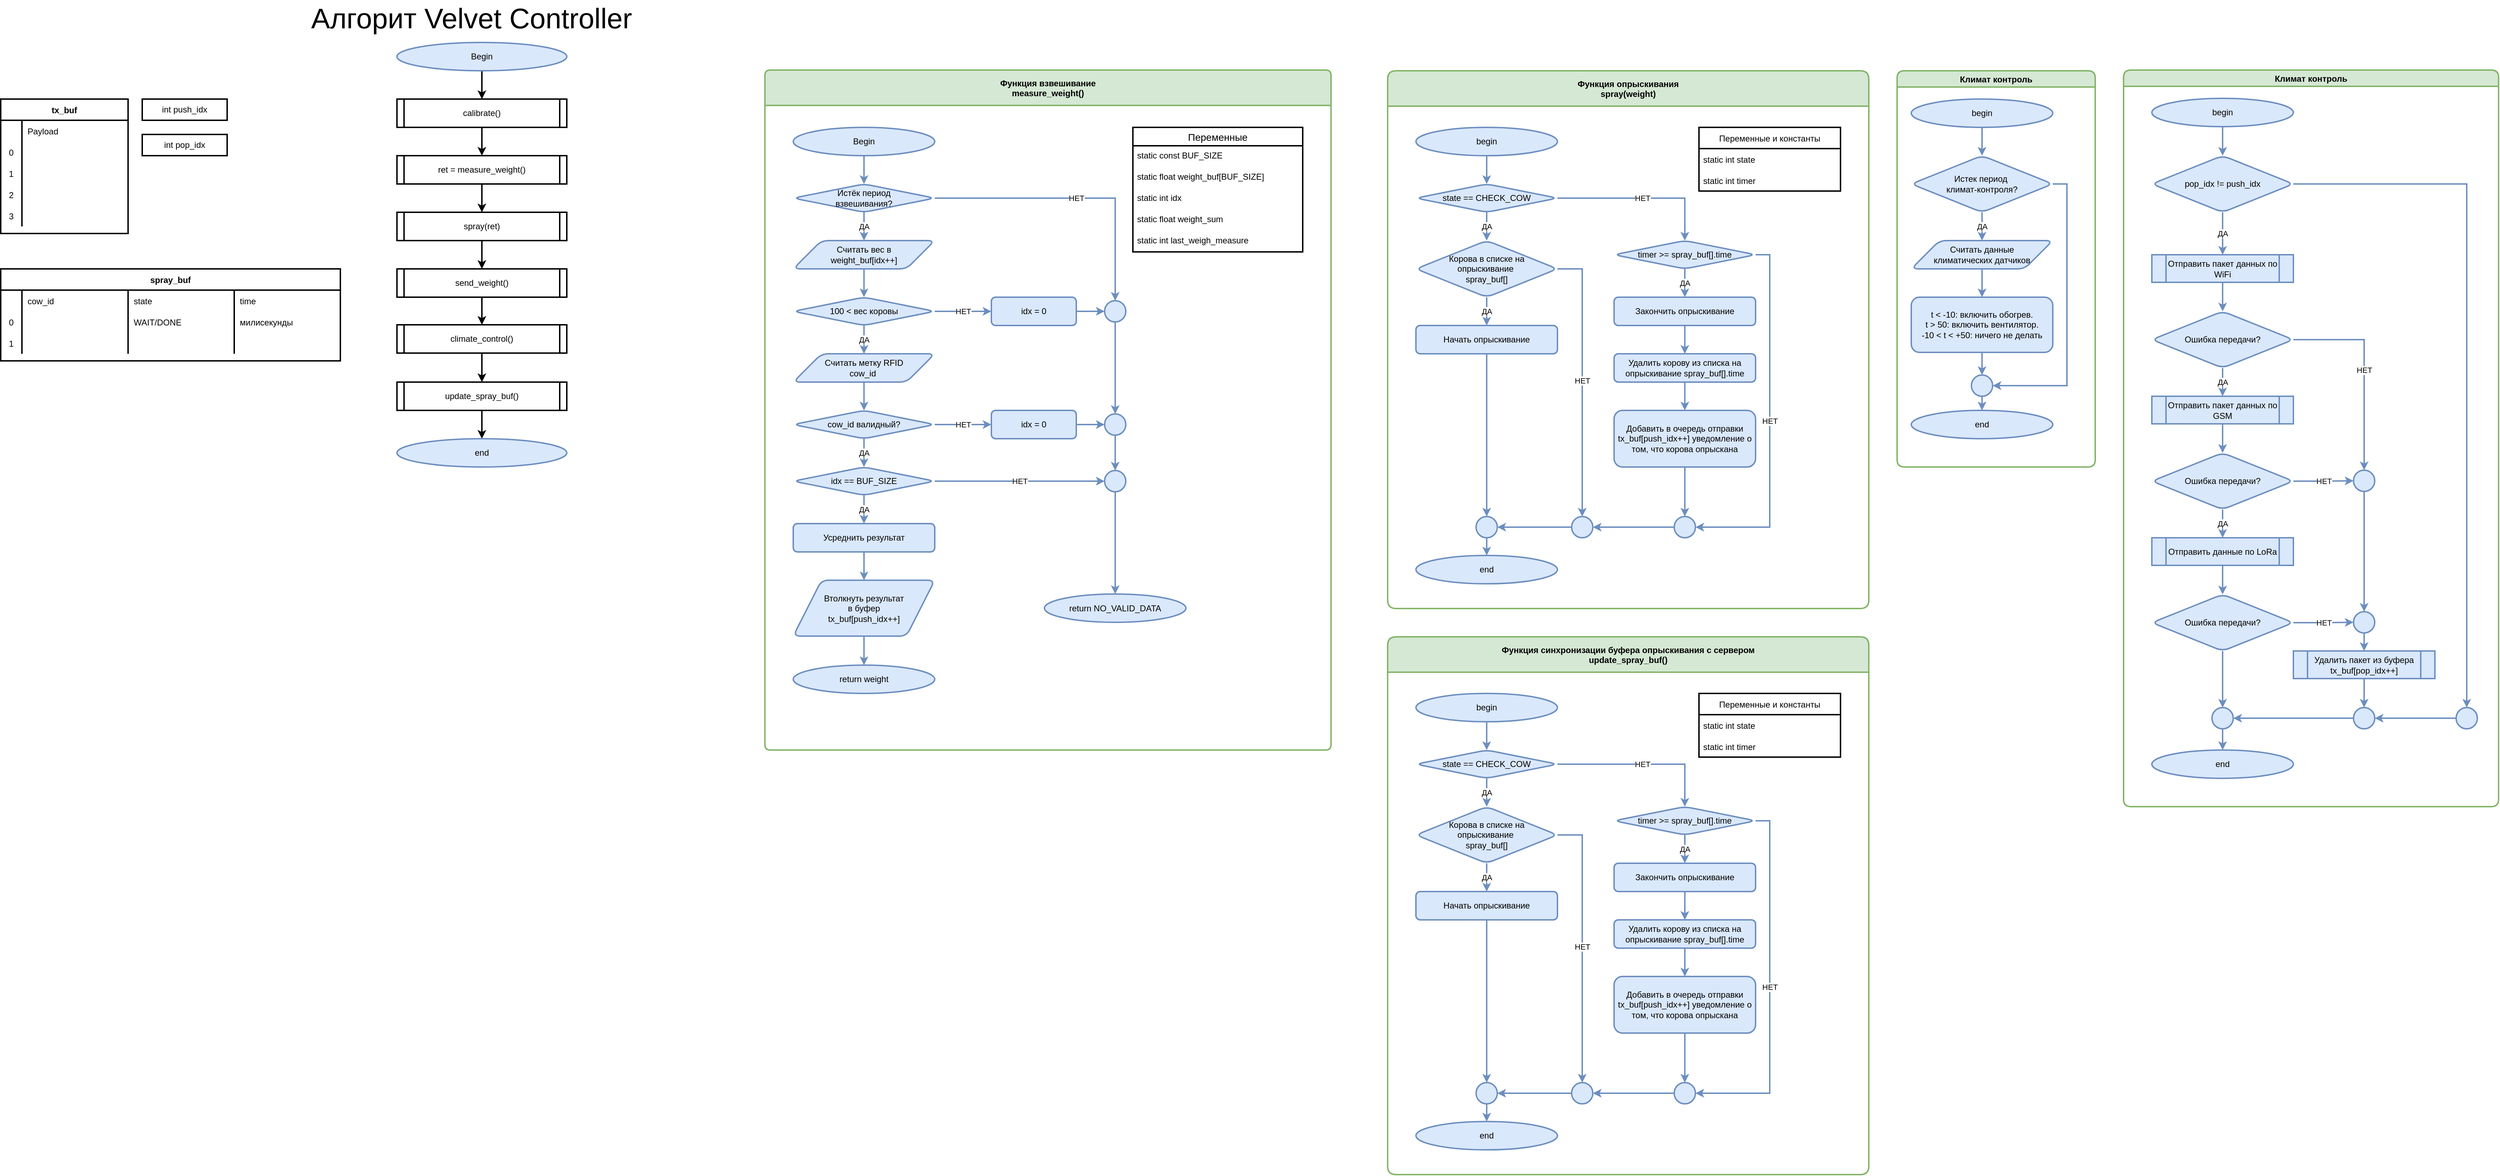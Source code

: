 <mxfile version="19.0.3" type="device"><diagram id="C5RBs43oDa-KdzZeNtuy" name="Page-1"><mxGraphModel dx="-3075" dy="1180" grid="1" gridSize="10" guides="1" tooltips="1" connect="1" arrows="1" fold="1" page="1" pageScale="1" pageWidth="827" pageHeight="1169" math="0" shadow="0"><root><mxCell id="WIyWlLk6GJQsqaUBKTNV-0"/><mxCell id="WIyWlLk6GJQsqaUBKTNV-1" parent="WIyWlLk6GJQsqaUBKTNV-0"/><mxCell id="AtLiAvNU-IKe78OLR2sj-1" value="Алгорит Velvet Controller" style="text;html=1;align=center;verticalAlign=middle;resizable=0;points=[];autosize=1;fontSize=40;strokeWidth=2;rounded=1;" parent="WIyWlLk6GJQsqaUBKTNV-1" vertex="1"><mxGeometry x="5950" y="20" width="470" height="50" as="geometry"/></mxCell><mxCell id="AtLiAvNU-IKe78OLR2sj-2" style="edgeStyle=orthogonalEdgeStyle;rounded=1;orthogonalLoop=1;jettySize=auto;html=1;strokeWidth=2;entryX=0.5;entryY=0;entryDx=0;entryDy=0;" parent="WIyWlLk6GJQsqaUBKTNV-1" source="5sbDih_DFwYBH1npUwiz-32" target="5sbDih_DFwYBH1npUwiz-40" edge="1"><mxGeometry relative="1" as="geometry"><mxPoint x="6200" y="136" as="sourcePoint"/><mxPoint x="6200" y="160" as="targetPoint"/></mxGeometry></mxCell><mxCell id="AtLiAvNU-IKe78OLR2sj-33" value="Климат контроль" style="swimlane;rounded=1;strokeWidth=2;fillColor=#d5e8d4;strokeColor=#82b366;align=center;" parent="WIyWlLk6GJQsqaUBKTNV-1" vertex="1"><mxGeometry x="8200" y="120" width="280" height="560" as="geometry"/></mxCell><mxCell id="AtLiAvNU-IKe78OLR2sj-34" value="Считать данные &lt;br&gt;климатических датчиков" style="shape=parallelogram;perimeter=parallelogramPerimeter;whiteSpace=wrap;html=1;strokeWidth=2;fillColor=#dae8fc;strokeColor=#6c8ebf;rounded=1;" parent="AtLiAvNU-IKe78OLR2sj-33" vertex="1"><mxGeometry x="20" y="240" width="200" height="40" as="geometry"/></mxCell><mxCell id="AtLiAvNU-IKe78OLR2sj-35" style="edgeStyle=orthogonalEdgeStyle;orthogonalLoop=1;jettySize=auto;html=1;entryX=0.5;entryY=0;entryDx=0;entryDy=0;strokeWidth=2;fillColor=#dae8fc;strokeColor=#6c8ebf;" parent="AtLiAvNU-IKe78OLR2sj-33" source="AtLiAvNU-IKe78OLR2sj-34" target="AtLiAvNU-IKe78OLR2sj-38" edge="1"><mxGeometry relative="1" as="geometry"><mxPoint x="120" y="360" as="targetPoint"/></mxGeometry></mxCell><mxCell id="AtLiAvNU-IKe78OLR2sj-36" value="ДА" style="edgeStyle=orthogonalEdgeStyle;rounded=1;orthogonalLoop=1;jettySize=auto;html=1;strokeWidth=2;fillColor=#dae8fc;strokeColor=#6c8ebf;" parent="AtLiAvNU-IKe78OLR2sj-33" source="AtLiAvNU-IKe78OLR2sj-37" target="AtLiAvNU-IKe78OLR2sj-34" edge="1"><mxGeometry relative="1" as="geometry"/></mxCell><mxCell id="AtLiAvNU-IKe78OLR2sj-37" value="Истек период&amp;nbsp;&lt;br&gt;климат-контроля?" style="rhombus;whiteSpace=wrap;html=1;strokeWidth=2;fillColor=#dae8fc;strokeColor=#6c8ebf;rounded=1;" parent="AtLiAvNU-IKe78OLR2sj-33" vertex="1"><mxGeometry x="20" y="120" width="200" height="80" as="geometry"/></mxCell><mxCell id="fTyQ7xlllK8U6ia-WISL-14" style="edgeStyle=orthogonalEdgeStyle;rounded=0;orthogonalLoop=1;jettySize=auto;html=1;strokeWidth=2;fillColor=#dae8fc;strokeColor=#6c8ebf;" edge="1" parent="AtLiAvNU-IKe78OLR2sj-33" source="AtLiAvNU-IKe78OLR2sj-38" target="fTyQ7xlllK8U6ia-WISL-13"><mxGeometry relative="1" as="geometry"/></mxCell><mxCell id="AtLiAvNU-IKe78OLR2sj-38" value="t &amp;lt; -10: включить обогрев.&lt;br&gt;t &amp;gt; 50: включить вентилятор.&lt;br&gt;-10 &amp;lt; t &amp;lt; +50: ничего не делать" style="whiteSpace=wrap;html=1;strokeWidth=2;fillColor=#dae8fc;strokeColor=#6c8ebf;rounded=1;" parent="AtLiAvNU-IKe78OLR2sj-33" vertex="1"><mxGeometry x="20" y="320" width="200" height="78" as="geometry"/></mxCell><mxCell id="fTyQ7xlllK8U6ia-WISL-9" style="edgeStyle=orthogonalEdgeStyle;rounded=0;orthogonalLoop=1;jettySize=auto;html=1;strokeWidth=2;fillColor=#dae8fc;strokeColor=#6c8ebf;" edge="1" parent="AtLiAvNU-IKe78OLR2sj-33" source="fTyQ7xlllK8U6ia-WISL-8" target="AtLiAvNU-IKe78OLR2sj-37"><mxGeometry relative="1" as="geometry"/></mxCell><mxCell id="fTyQ7xlllK8U6ia-WISL-8" value="begin" style="strokeWidth=2;html=1;shape=mxgraph.flowchart.start_1;whiteSpace=wrap;fillColor=#dae8fc;strokeColor=#6c8ebf;" vertex="1" parent="AtLiAvNU-IKe78OLR2sj-33"><mxGeometry x="20" y="40" width="200" height="40" as="geometry"/></mxCell><mxCell id="fTyQ7xlllK8U6ia-WISL-10" value="end" style="strokeWidth=2;html=1;shape=mxgraph.flowchart.start_1;whiteSpace=wrap;fillColor=#dae8fc;strokeColor=#6c8ebf;" vertex="1" parent="AtLiAvNU-IKe78OLR2sj-33"><mxGeometry x="20" y="480" width="200" height="40" as="geometry"/></mxCell><mxCell id="fTyQ7xlllK8U6ia-WISL-15" style="edgeStyle=orthogonalEdgeStyle;rounded=0;orthogonalLoop=1;jettySize=auto;html=1;strokeWidth=2;fillColor=#dae8fc;strokeColor=#6c8ebf;" edge="1" parent="AtLiAvNU-IKe78OLR2sj-33" source="fTyQ7xlllK8U6ia-WISL-13" target="fTyQ7xlllK8U6ia-WISL-10"><mxGeometry relative="1" as="geometry"/></mxCell><mxCell id="fTyQ7xlllK8U6ia-WISL-13" value="" style="strokeWidth=2;html=1;shape=mxgraph.flowchart.start_2;whiteSpace=wrap;labelBackgroundColor=none;fillColor=#dae8fc;strokeColor=#6c8ebf;" vertex="1" parent="AtLiAvNU-IKe78OLR2sj-33"><mxGeometry x="105" y="430" width="30" height="30" as="geometry"/></mxCell><mxCell id="fTyQ7xlllK8U6ia-WISL-12" style="edgeStyle=orthogonalEdgeStyle;rounded=0;orthogonalLoop=1;jettySize=auto;html=1;exitX=1;exitY=0.5;exitDx=0;exitDy=0;strokeWidth=2;entryX=1;entryY=0.5;entryDx=0;entryDy=0;entryPerimeter=0;fillColor=#dae8fc;strokeColor=#6c8ebf;" edge="1" parent="AtLiAvNU-IKe78OLR2sj-33" source="AtLiAvNU-IKe78OLR2sj-37" target="fTyQ7xlllK8U6ia-WISL-13"><mxGeometry relative="1" as="geometry"><mxPoint x="310" y="430" as="targetPoint"/></mxGeometry></mxCell><mxCell id="AtLiAvNU-IKe78OLR2sj-56" value="Функция опрыскивания&#10;spray(weight)" style="swimlane;rounded=1;strokeWidth=2;fillColor=#d5e8d4;strokeColor=#82b366;align=center;startSize=50;labelBackgroundColor=none;arcSize=8;" parent="WIyWlLk6GJQsqaUBKTNV-1" vertex="1"><mxGeometry x="7480" y="120" width="680" height="760" as="geometry"/></mxCell><mxCell id="5sbDih_DFwYBH1npUwiz-130" style="edgeStyle=orthogonalEdgeStyle;rounded=0;orthogonalLoop=1;jettySize=auto;html=1;exitX=0.5;exitY=1;exitDx=0;exitDy=0;exitPerimeter=0;strokeWidth=2;fillColor=#dae8fc;strokeColor=#6c8ebf;curved=1;entryX=0.5;entryY=0;entryDx=0;entryDy=0;" parent="AtLiAvNU-IKe78OLR2sj-56" source="5sbDih_DFwYBH1npUwiz-122" target="5sbDih_DFwYBH1npUwiz-170" edge="1"><mxGeometry relative="1" as="geometry"><mxPoint x="140" y="160" as="targetPoint"/></mxGeometry></mxCell><mxCell id="5sbDih_DFwYBH1npUwiz-122" value="begin" style="strokeWidth=2;html=1;shape=mxgraph.flowchart.start_1;whiteSpace=wrap;fillColor=#dae8fc;strokeColor=#6c8ebf;" parent="AtLiAvNU-IKe78OLR2sj-56" vertex="1"><mxGeometry x="40" y="80" width="200" height="40" as="geometry"/></mxCell><mxCell id="5sbDih_DFwYBH1npUwiz-154" value="Переменные и константы" style="swimlane;fontStyle=0;childLayout=stackLayout;horizontal=1;startSize=30;horizontalStack=0;resizeParent=1;resizeParentMax=0;resizeLast=0;collapsible=1;marginBottom=0;labelBackgroundColor=none;strokeWidth=2;" parent="AtLiAvNU-IKe78OLR2sj-56" vertex="1"><mxGeometry x="440" y="80" width="200" height="90" as="geometry"/></mxCell><mxCell id="5sbDih_DFwYBH1npUwiz-155" value="static int state" style="text;strokeColor=none;fillColor=none;align=left;verticalAlign=middle;spacingLeft=4;spacingRight=4;overflow=hidden;points=[[0,0.5],[1,0.5]];portConstraint=eastwest;rotatable=0;labelBackgroundColor=none;" parent="5sbDih_DFwYBH1npUwiz-154" vertex="1"><mxGeometry y="30" width="200" height="30" as="geometry"/></mxCell><mxCell id="5sbDih_DFwYBH1npUwiz-156" value="static int timer" style="text;strokeColor=none;fillColor=none;align=left;verticalAlign=middle;spacingLeft=4;spacingRight=4;overflow=hidden;points=[[0,0.5],[1,0.5]];portConstraint=eastwest;rotatable=0;labelBackgroundColor=none;" parent="5sbDih_DFwYBH1npUwiz-154" vertex="1"><mxGeometry y="60" width="200" height="30" as="geometry"/></mxCell><mxCell id="5sbDih_DFwYBH1npUwiz-172" value="ДА" style="edgeStyle=orthogonalEdgeStyle;curved=1;rounded=0;orthogonalLoop=1;jettySize=auto;html=1;strokeWidth=2;fillColor=#dae8fc;strokeColor=#6c8ebf;" parent="AtLiAvNU-IKe78OLR2sj-56" source="5sbDih_DFwYBH1npUwiz-170" target="5sbDih_DFwYBH1npUwiz-171" edge="1"><mxGeometry relative="1" as="geometry"/></mxCell><mxCell id="5sbDih_DFwYBH1npUwiz-176" value="НЕТ" style="edgeStyle=elbowEdgeStyle;rounded=0;orthogonalLoop=1;jettySize=auto;html=1;exitX=1;exitY=0.5;exitDx=0;exitDy=0;strokeWidth=2;entryX=0.5;entryY=0;entryDx=0;entryDy=0;fillColor=#dae8fc;strokeColor=#6c8ebf;" parent="AtLiAvNU-IKe78OLR2sj-56" source="5sbDih_DFwYBH1npUwiz-170" target="5sbDih_DFwYBH1npUwiz-175" edge="1"><mxGeometry relative="1" as="geometry"><Array as="points"><mxPoint x="420" y="210"/></Array></mxGeometry></mxCell><mxCell id="5sbDih_DFwYBH1npUwiz-170" value="state == CHECK_COW" style="rhombus;whiteSpace=wrap;html=1;strokeWidth=2;fillColor=#dae8fc;strokeColor=#6c8ebf;rounded=1;" parent="AtLiAvNU-IKe78OLR2sj-56" vertex="1"><mxGeometry x="40" y="160" width="200" height="40" as="geometry"/></mxCell><mxCell id="5sbDih_DFwYBH1npUwiz-174" value="ДА" style="edgeStyle=orthogonalEdgeStyle;curved=1;rounded=0;orthogonalLoop=1;jettySize=auto;html=1;exitX=0.5;exitY=1;exitDx=0;exitDy=0;strokeWidth=2;fillColor=#dae8fc;strokeColor=#6c8ebf;" parent="AtLiAvNU-IKe78OLR2sj-56" source="5sbDih_DFwYBH1npUwiz-171" target="5sbDih_DFwYBH1npUwiz-173" edge="1"><mxGeometry relative="1" as="geometry"/></mxCell><mxCell id="fTyQ7xlllK8U6ia-WISL-1" value="НЕТ" style="edgeStyle=orthogonalEdgeStyle;rounded=0;orthogonalLoop=1;jettySize=auto;html=1;exitX=1;exitY=0.5;exitDx=0;exitDy=0;fillColor=#dae8fc;strokeColor=#6c8ebf;strokeWidth=2;" edge="1" parent="AtLiAvNU-IKe78OLR2sj-56" source="5sbDih_DFwYBH1npUwiz-171" target="fTyQ7xlllK8U6ia-WISL-0"><mxGeometry relative="1" as="geometry"/></mxCell><mxCell id="5sbDih_DFwYBH1npUwiz-171" value="Корова в списке на &lt;br&gt;опрыскивание&amp;nbsp;&lt;br&gt;spray_buf[]" style="rhombus;whiteSpace=wrap;html=1;strokeWidth=2;fillColor=#dae8fc;strokeColor=#6c8ebf;rounded=1;" parent="AtLiAvNU-IKe78OLR2sj-56" vertex="1"><mxGeometry x="40" y="240" width="200" height="80" as="geometry"/></mxCell><mxCell id="5sbDih_DFwYBH1npUwiz-181" style="edgeStyle=elbowEdgeStyle;rounded=0;orthogonalLoop=1;jettySize=auto;html=1;exitX=0.5;exitY=1;exitDx=0;exitDy=0;entryX=0.5;entryY=0;entryDx=0;entryDy=0;entryPerimeter=0;strokeWidth=2;fillColor=#dae8fc;strokeColor=#6c8ebf;" parent="AtLiAvNU-IKe78OLR2sj-56" source="5sbDih_DFwYBH1npUwiz-173" target="5sbDih_DFwYBH1npUwiz-180" edge="1"><mxGeometry relative="1" as="geometry"/></mxCell><mxCell id="5sbDih_DFwYBH1npUwiz-173" value="Начать опрыскивание" style="whiteSpace=wrap;html=1;strokeWidth=2;fillColor=#dae8fc;strokeColor=#6c8ebf;rounded=1;" parent="AtLiAvNU-IKe78OLR2sj-56" vertex="1"><mxGeometry x="40" y="360" width="200" height="40" as="geometry"/></mxCell><mxCell id="5sbDih_DFwYBH1npUwiz-178" value="ДА" style="edgeStyle=elbowEdgeStyle;rounded=0;orthogonalLoop=1;jettySize=auto;html=1;exitX=0.5;exitY=1;exitDx=0;exitDy=0;strokeWidth=2;fillColor=#dae8fc;strokeColor=#6c8ebf;" parent="AtLiAvNU-IKe78OLR2sj-56" source="5sbDih_DFwYBH1npUwiz-175" target="5sbDih_DFwYBH1npUwiz-177" edge="1"><mxGeometry relative="1" as="geometry"/></mxCell><mxCell id="fTyQ7xlllK8U6ia-WISL-7" value="НЕТ" style="edgeStyle=orthogonalEdgeStyle;rounded=0;orthogonalLoop=1;jettySize=auto;html=1;exitX=1;exitY=0.5;exitDx=0;exitDy=0;entryX=1;entryY=0.5;entryDx=0;entryDy=0;entryPerimeter=0;strokeWidth=2;fillColor=#dae8fc;strokeColor=#6c8ebf;" edge="1" parent="AtLiAvNU-IKe78OLR2sj-56" source="5sbDih_DFwYBH1npUwiz-175" target="fTyQ7xlllK8U6ia-WISL-4"><mxGeometry relative="1" as="geometry"/></mxCell><mxCell id="5sbDih_DFwYBH1npUwiz-175" value="timer &amp;gt;= spray_buf[].time" style="rhombus;whiteSpace=wrap;html=1;strokeWidth=2;fillColor=#dae8fc;strokeColor=#6c8ebf;rounded=1;" parent="AtLiAvNU-IKe78OLR2sj-56" vertex="1"><mxGeometry x="320" y="240" width="200" height="40" as="geometry"/></mxCell><mxCell id="fTyQ7xlllK8U6ia-WISL-3" style="edgeStyle=orthogonalEdgeStyle;rounded=0;orthogonalLoop=1;jettySize=auto;html=1;strokeWidth=2;fillColor=#dae8fc;strokeColor=#6c8ebf;" edge="1" parent="AtLiAvNU-IKe78OLR2sj-56" source="5sbDih_DFwYBH1npUwiz-177" target="5sbDih_DFwYBH1npUwiz-185"><mxGeometry relative="1" as="geometry"/></mxCell><mxCell id="5sbDih_DFwYBH1npUwiz-177" value="Закончить опрыскивание" style="whiteSpace=wrap;html=1;strokeWidth=2;fillColor=#dae8fc;strokeColor=#6c8ebf;rounded=1;" parent="AtLiAvNU-IKe78OLR2sj-56" vertex="1"><mxGeometry x="320" y="320" width="200" height="40" as="geometry"/></mxCell><mxCell id="5sbDih_DFwYBH1npUwiz-179" value="end" style="strokeWidth=2;html=1;shape=mxgraph.flowchart.start_1;whiteSpace=wrap;fillColor=#dae8fc;strokeColor=#6c8ebf;" parent="AtLiAvNU-IKe78OLR2sj-56" vertex="1"><mxGeometry x="40" y="685" width="200" height="40" as="geometry"/></mxCell><mxCell id="5sbDih_DFwYBH1npUwiz-183" style="edgeStyle=orthogonalEdgeStyle;rounded=0;orthogonalLoop=1;jettySize=auto;html=1;exitX=0.5;exitY=1;exitDx=0;exitDy=0;exitPerimeter=0;entryX=0.5;entryY=0;entryDx=0;entryDy=0;entryPerimeter=0;strokeWidth=2;fillColor=#dae8fc;strokeColor=#6c8ebf;" parent="AtLiAvNU-IKe78OLR2sj-56" source="5sbDih_DFwYBH1npUwiz-180" target="5sbDih_DFwYBH1npUwiz-179" edge="1"><mxGeometry relative="1" as="geometry"/></mxCell><mxCell id="5sbDih_DFwYBH1npUwiz-180" value="" style="strokeWidth=2;html=1;shape=mxgraph.flowchart.start_2;whiteSpace=wrap;labelBackgroundColor=none;fillColor=#dae8fc;strokeColor=#6c8ebf;" parent="AtLiAvNU-IKe78OLR2sj-56" vertex="1"><mxGeometry x="125" y="630" width="30" height="30" as="geometry"/></mxCell><mxCell id="fTyQ7xlllK8U6ia-WISL-67" style="edgeStyle=orthogonalEdgeStyle;rounded=0;orthogonalLoop=1;jettySize=auto;html=1;strokeWidth=2;fillColor=#dae8fc;strokeColor=#6c8ebf;" edge="1" parent="AtLiAvNU-IKe78OLR2sj-56" source="5sbDih_DFwYBH1npUwiz-185" target="fTyQ7xlllK8U6ia-WISL-66"><mxGeometry relative="1" as="geometry"/></mxCell><mxCell id="5sbDih_DFwYBH1npUwiz-185" value="Удалить корову из списка на опрыскивание spray_buf[].time" style="whiteSpace=wrap;html=1;strokeWidth=2;fillColor=#dae8fc;strokeColor=#6c8ebf;rounded=1;" parent="AtLiAvNU-IKe78OLR2sj-56" vertex="1"><mxGeometry x="320" y="400" width="200" height="40" as="geometry"/></mxCell><mxCell id="fTyQ7xlllK8U6ia-WISL-2" style="edgeStyle=orthogonalEdgeStyle;rounded=0;orthogonalLoop=1;jettySize=auto;html=1;exitX=0;exitY=0.5;exitDx=0;exitDy=0;exitPerimeter=0;fillColor=#dae8fc;strokeColor=#6c8ebf;strokeWidth=2;" edge="1" parent="AtLiAvNU-IKe78OLR2sj-56" source="fTyQ7xlllK8U6ia-WISL-0" target="5sbDih_DFwYBH1npUwiz-180"><mxGeometry relative="1" as="geometry"/></mxCell><mxCell id="fTyQ7xlllK8U6ia-WISL-0" value="" style="strokeWidth=2;html=1;shape=mxgraph.flowchart.start_2;whiteSpace=wrap;labelBackgroundColor=none;fillColor=#dae8fc;strokeColor=#6c8ebf;" vertex="1" parent="AtLiAvNU-IKe78OLR2sj-56"><mxGeometry x="260" y="630" width="30" height="30" as="geometry"/></mxCell><mxCell id="fTyQ7xlllK8U6ia-WISL-6" style="edgeStyle=orthogonalEdgeStyle;rounded=0;orthogonalLoop=1;jettySize=auto;html=1;strokeWidth=2;fillColor=#dae8fc;strokeColor=#6c8ebf;" edge="1" parent="AtLiAvNU-IKe78OLR2sj-56" source="fTyQ7xlllK8U6ia-WISL-4" target="fTyQ7xlllK8U6ia-WISL-0"><mxGeometry relative="1" as="geometry"/></mxCell><mxCell id="fTyQ7xlllK8U6ia-WISL-4" value="" style="strokeWidth=2;html=1;shape=mxgraph.flowchart.start_2;whiteSpace=wrap;labelBackgroundColor=none;fillColor=#dae8fc;strokeColor=#6c8ebf;" vertex="1" parent="AtLiAvNU-IKe78OLR2sj-56"><mxGeometry x="405" y="630" width="30" height="30" as="geometry"/></mxCell><mxCell id="fTyQ7xlllK8U6ia-WISL-68" style="edgeStyle=orthogonalEdgeStyle;rounded=0;orthogonalLoop=1;jettySize=auto;html=1;strokeWidth=2;fillColor=#dae8fc;strokeColor=#6c8ebf;" edge="1" parent="AtLiAvNU-IKe78OLR2sj-56" source="fTyQ7xlllK8U6ia-WISL-66" target="fTyQ7xlllK8U6ia-WISL-4"><mxGeometry relative="1" as="geometry"/></mxCell><mxCell id="fTyQ7xlllK8U6ia-WISL-66" value="Добавить в очередь отправки tx_buf[push_idx++] уведомление о том, что корова опрыскана" style="whiteSpace=wrap;html=1;strokeWidth=2;fillColor=#dae8fc;strokeColor=#6c8ebf;rounded=1;" vertex="1" parent="AtLiAvNU-IKe78OLR2sj-56"><mxGeometry x="320" y="480" width="200" height="80" as="geometry"/></mxCell><mxCell id="AtLiAvNU-IKe78OLR2sj-73" style="edgeStyle=orthogonalEdgeStyle;rounded=1;orthogonalLoop=1;jettySize=auto;html=1;strokeWidth=2;exitX=0.5;exitY=1;exitDx=0;exitDy=0;entryX=0.5;entryY=0;entryDx=0;entryDy=0;" parent="WIyWlLk6GJQsqaUBKTNV-1" source="5sbDih_DFwYBH1npUwiz-40" target="5sbDih_DFwYBH1npUwiz-31" edge="1"><mxGeometry relative="1" as="geometry"><mxPoint x="6200" y="250" as="sourcePoint"/><mxPoint x="6200" y="320" as="targetPoint"/><Array as="points"/></mxGeometry></mxCell><mxCell id="5sbDih_DFwYBH1npUwiz-2" value="Функция взвешивание&#10;measure_weight()" style="swimlane;rounded=1;strokeWidth=2;fillColor=#d5e8d4;strokeColor=#82b366;align=center;startSize=50;arcSize=5;" parent="WIyWlLk6GJQsqaUBKTNV-1" vertex="1"><mxGeometry x="6600" y="119" width="800" height="961" as="geometry"/></mxCell><mxCell id="5sbDih_DFwYBH1npUwiz-109" style="edgeStyle=orthogonalEdgeStyle;rounded=0;orthogonalLoop=1;jettySize=auto;html=1;entryX=0.5;entryY=0;entryDx=0;entryDy=0;strokeWidth=2;fillColor=#dae8fc;strokeColor=#6c8ebf;" parent="5sbDih_DFwYBH1npUwiz-2" source="5sbDih_DFwYBH1npUwiz-3" target="5sbDih_DFwYBH1npUwiz-4" edge="1"><mxGeometry relative="1" as="geometry"><mxPoint x="140" y="311" as="targetPoint"/></mxGeometry></mxCell><mxCell id="5sbDih_DFwYBH1npUwiz-3" value="Считать вес в &lt;br&gt;weight_buf[idx++]" style="shape=parallelogram;perimeter=parallelogramPerimeter;whiteSpace=wrap;html=1;strokeWidth=2;fillColor=#dae8fc;strokeColor=#6c8ebf;rounded=1;" parent="5sbDih_DFwYBH1npUwiz-2" vertex="1"><mxGeometry x="40" y="241" width="200" height="40" as="geometry"/></mxCell><mxCell id="5sbDih_DFwYBH1npUwiz-24" value="НЕТ" style="edgeStyle=orthogonalEdgeStyle;rounded=0;orthogonalLoop=1;jettySize=auto;html=1;exitX=1;exitY=0.5;exitDx=0;exitDy=0;strokeWidth=2;fillColor=#dae8fc;strokeColor=#6c8ebf;entryX=0;entryY=0.5;entryDx=0;entryDy=0;" parent="5sbDih_DFwYBH1npUwiz-2" source="5sbDih_DFwYBH1npUwiz-4" target="5sbDih_DFwYBH1npUwiz-110" edge="1"><mxGeometry relative="1" as="geometry"><mxPoint x="260" y="371" as="targetPoint"/></mxGeometry></mxCell><mxCell id="5sbDih_DFwYBH1npUwiz-4" value="&lt;div&gt;100 &amp;lt; вес коровы&lt;br&gt;&lt;/div&gt;" style="rhombus;whiteSpace=wrap;html=1;strokeWidth=2;fillColor=#dae8fc;strokeColor=#6c8ebf;rounded=1;" parent="5sbDih_DFwYBH1npUwiz-2" vertex="1"><mxGeometry x="40" y="321" width="200" height="40" as="geometry"/></mxCell><mxCell id="5sbDih_DFwYBH1npUwiz-5" style="edgeStyle=orthogonalEdgeStyle;rounded=1;orthogonalLoop=1;jettySize=auto;html=1;exitX=0.5;exitY=1;exitDx=0;exitDy=0;strokeWidth=2;fillColor=#dae8fc;strokeColor=#6c8ebf;" parent="5sbDih_DFwYBH1npUwiz-2" source="5sbDih_DFwYBH1npUwiz-6" target="5sbDih_DFwYBH1npUwiz-11" edge="1"><mxGeometry relative="1" as="geometry"/></mxCell><mxCell id="5sbDih_DFwYBH1npUwiz-6" value="Считать метку RFID&lt;br&gt;cow_id&amp;nbsp;" style="shape=parallelogram;perimeter=parallelogramPerimeter;whiteSpace=wrap;html=1;strokeWidth=2;fillColor=#dae8fc;strokeColor=#6c8ebf;rounded=1;" parent="5sbDih_DFwYBH1npUwiz-2" vertex="1"><mxGeometry x="40" y="401" width="200" height="40" as="geometry"/></mxCell><mxCell id="5sbDih_DFwYBH1npUwiz-8" value="ДА" style="edgeStyle=orthogonalEdgeStyle;orthogonalLoop=1;jettySize=auto;html=1;entryX=0.5;entryY=0;entryDx=0;entryDy=0;strokeWidth=2;fillColor=#dae8fc;strokeColor=#6c8ebf;" parent="5sbDih_DFwYBH1npUwiz-2" source="5sbDih_DFwYBH1npUwiz-4" target="5sbDih_DFwYBH1npUwiz-6" edge="1"><mxGeometry relative="1" as="geometry"/></mxCell><mxCell id="5sbDih_DFwYBH1npUwiz-9" value="ДА" style="edgeStyle=orthogonalEdgeStyle;rounded=1;orthogonalLoop=1;jettySize=auto;html=1;strokeWidth=2;fillColor=#dae8fc;strokeColor=#6c8ebf;" parent="5sbDih_DFwYBH1npUwiz-2" source="5sbDih_DFwYBH1npUwiz-10" target="5sbDih_DFwYBH1npUwiz-3" edge="1"><mxGeometry relative="1" as="geometry"/></mxCell><mxCell id="5sbDih_DFwYBH1npUwiz-10" value="Истёк период &lt;br&gt;взвешивания?" style="rhombus;whiteSpace=wrap;html=1;strokeWidth=2;fillColor=#dae8fc;strokeColor=#6c8ebf;rounded=1;" parent="5sbDih_DFwYBH1npUwiz-2" vertex="1"><mxGeometry x="40" y="161" width="200" height="40" as="geometry"/></mxCell><mxCell id="5sbDih_DFwYBH1npUwiz-28" value="НЕТ" style="edgeStyle=orthogonalEdgeStyle;rounded=0;orthogonalLoop=1;jettySize=auto;html=1;exitX=1;exitY=0.5;exitDx=0;exitDy=0;strokeWidth=2;fillColor=#dae8fc;strokeColor=#6c8ebf;entryX=0;entryY=0.5;entryDx=0;entryDy=0;" parent="5sbDih_DFwYBH1npUwiz-2" source="5sbDih_DFwYBH1npUwiz-11" target="5sbDih_DFwYBH1npUwiz-112" edge="1"><mxGeometry relative="1" as="geometry"><mxPoint x="290" y="491" as="targetPoint"/></mxGeometry></mxCell><mxCell id="5sbDih_DFwYBH1npUwiz-11" value="&lt;div&gt;cow_id валидный?&lt;/div&gt;" style="rhombus;whiteSpace=wrap;html=1;strokeWidth=2;fillColor=#dae8fc;strokeColor=#6c8ebf;rounded=1;" parent="5sbDih_DFwYBH1npUwiz-2" vertex="1"><mxGeometry x="40" y="481" width="200" height="40" as="geometry"/></mxCell><mxCell id="5sbDih_DFwYBH1npUwiz-12" value="ДА" style="edgeStyle=orthogonalEdgeStyle;rounded=1;orthogonalLoop=1;jettySize=auto;html=1;strokeWidth=2;fillColor=#dae8fc;strokeColor=#6c8ebf;entryX=0.5;entryY=0;entryDx=0;entryDy=0;" parent="5sbDih_DFwYBH1npUwiz-2" source="5sbDih_DFwYBH1npUwiz-11" target="5sbDih_DFwYBH1npUwiz-114" edge="1"><mxGeometry relative="1" as="geometry"><mxPoint x="140" y="551" as="targetPoint"/></mxGeometry></mxCell><mxCell id="5sbDih_DFwYBH1npUwiz-22" style="edgeStyle=orthogonalEdgeStyle;rounded=0;orthogonalLoop=1;jettySize=auto;html=1;strokeWidth=2;fillColor=#dae8fc;strokeColor=#6c8ebf;entryX=0.5;entryY=0;entryDx=0;entryDy=0;entryPerimeter=0;" parent="5sbDih_DFwYBH1npUwiz-2" source="5sbDih_DFwYBH1npUwiz-13" target="5sbDih_DFwYBH1npUwiz-17" edge="1"><mxGeometry relative="1" as="geometry"><mxPoint x="140" y="831" as="targetPoint"/></mxGeometry></mxCell><mxCell id="5sbDih_DFwYBH1npUwiz-13" value="Втолкнуть результат&lt;br&gt;в буфер &lt;br&gt;tx_buf[push_idx++]" style="shape=parallelogram;perimeter=parallelogramPerimeter;whiteSpace=wrap;html=1;strokeWidth=2;fillColor=#dae8fc;strokeColor=#6c8ebf;rounded=1;" parent="5sbDih_DFwYBH1npUwiz-2" vertex="1"><mxGeometry x="40" y="721" width="200" height="79" as="geometry"/></mxCell><mxCell id="5sbDih_DFwYBH1npUwiz-15" style="edgeStyle=orthogonalEdgeStyle;rounded=0;orthogonalLoop=1;jettySize=auto;html=1;entryX=0.5;entryY=0;entryDx=0;entryDy=0;fillColor=#dae8fc;strokeColor=#6c8ebf;strokeWidth=2;" parent="5sbDih_DFwYBH1npUwiz-2" source="5sbDih_DFwYBH1npUwiz-14" target="5sbDih_DFwYBH1npUwiz-10" edge="1"><mxGeometry relative="1" as="geometry"/></mxCell><mxCell id="5sbDih_DFwYBH1npUwiz-14" value="Begin" style="strokeWidth=2;html=1;shape=mxgraph.flowchart.start_1;whiteSpace=wrap;fillColor=#dae8fc;strokeColor=#6c8ebf;" parent="5sbDih_DFwYBH1npUwiz-2" vertex="1"><mxGeometry x="40" y="81" width="200" height="40" as="geometry"/></mxCell><mxCell id="5sbDih_DFwYBH1npUwiz-17" value="return weight" style="strokeWidth=2;html=1;shape=mxgraph.flowchart.start_1;whiteSpace=wrap;fillColor=#dae8fc;strokeColor=#6c8ebf;" parent="5sbDih_DFwYBH1npUwiz-2" vertex="1"><mxGeometry x="40" y="841" width="200" height="40" as="geometry"/></mxCell><mxCell id="5sbDih_DFwYBH1npUwiz-25" style="edgeStyle=orthogonalEdgeStyle;rounded=0;orthogonalLoop=1;jettySize=auto;html=1;exitX=0.5;exitY=1;exitDx=0;exitDy=0;strokeWidth=2;entryX=0.5;entryY=0;entryDx=0;entryDy=0;fillColor=#dae8fc;strokeColor=#6c8ebf;" parent="5sbDih_DFwYBH1npUwiz-2" source="5sbDih_DFwYBH1npUwiz-23" target="5sbDih_DFwYBH1npUwiz-26" edge="1"><mxGeometry relative="1" as="geometry"><mxPoint x="305" y="471" as="targetPoint"/></mxGeometry></mxCell><mxCell id="5sbDih_DFwYBH1npUwiz-23" value="" style="ellipse;whiteSpace=wrap;html=1;aspect=fixed;strokeWidth=2;fillColor=#dae8fc;strokeColor=#6c8ebf;" parent="5sbDih_DFwYBH1npUwiz-2" vertex="1"><mxGeometry x="480" y="326" width="30" height="30" as="geometry"/></mxCell><mxCell id="5sbDih_DFwYBH1npUwiz-19" value="НЕТ" style="edgeStyle=orthogonalEdgeStyle;rounded=0;orthogonalLoop=1;jettySize=auto;html=1;exitX=1;exitY=0.5;exitDx=0;exitDy=0;strokeWidth=2;fillColor=#dae8fc;strokeColor=#6c8ebf;" parent="5sbDih_DFwYBH1npUwiz-2" source="5sbDih_DFwYBH1npUwiz-10" target="5sbDih_DFwYBH1npUwiz-23" edge="1"><mxGeometry relative="1" as="geometry"><mxPoint x="270" y="281" as="targetPoint"/></mxGeometry></mxCell><mxCell id="5sbDih_DFwYBH1npUwiz-118" style="edgeStyle=orthogonalEdgeStyle;rounded=0;orthogonalLoop=1;jettySize=auto;html=1;exitX=0.5;exitY=1;exitDx=0;exitDy=0;strokeWidth=2;fillColor=#dae8fc;strokeColor=#6c8ebf;" parent="5sbDih_DFwYBH1npUwiz-2" source="5sbDih_DFwYBH1npUwiz-26" target="5sbDih_DFwYBH1npUwiz-116" edge="1"><mxGeometry relative="1" as="geometry"/></mxCell><mxCell id="5sbDih_DFwYBH1npUwiz-26" value="" style="ellipse;whiteSpace=wrap;html=1;aspect=fixed;strokeWidth=2;fillColor=#dae8fc;strokeColor=#6c8ebf;" parent="5sbDih_DFwYBH1npUwiz-2" vertex="1"><mxGeometry x="480" y="486" width="30" height="30" as="geometry"/></mxCell><mxCell id="5sbDih_DFwYBH1npUwiz-102" style="edgeStyle=orthogonalEdgeStyle;rounded=0;orthogonalLoop=1;jettySize=auto;html=1;entryX=0.5;entryY=0;entryDx=0;entryDy=0;strokeWidth=2;fillColor=#dae8fc;strokeColor=#6c8ebf;" parent="5sbDih_DFwYBH1npUwiz-2" source="5sbDih_DFwYBH1npUwiz-101" target="5sbDih_DFwYBH1npUwiz-13" edge="1"><mxGeometry relative="1" as="geometry"/></mxCell><mxCell id="5sbDih_DFwYBH1npUwiz-101" value="Усреднить результат" style="whiteSpace=wrap;html=1;strokeWidth=2;fillColor=#dae8fc;strokeColor=#6c8ebf;rounded=1;" parent="5sbDih_DFwYBH1npUwiz-2" vertex="1"><mxGeometry x="40" y="641" width="200" height="40" as="geometry"/></mxCell><mxCell id="5sbDih_DFwYBH1npUwiz-103" value="Переменные" style="swimlane;fontStyle=0;childLayout=stackLayout;horizontal=1;startSize=26;horizontalStack=0;resizeParent=1;resizeParentMax=0;resizeLast=0;collapsible=1;marginBottom=0;align=center;fontSize=14;strokeWidth=2;" parent="5sbDih_DFwYBH1npUwiz-2" vertex="1"><mxGeometry x="520" y="81" width="240" height="176" as="geometry"/></mxCell><mxCell id="5sbDih_DFwYBH1npUwiz-107" value="static const BUF_SIZE" style="text;strokeColor=none;fillColor=none;spacingLeft=4;spacingRight=4;overflow=hidden;rotatable=0;points=[[0,0.5],[1,0.5]];portConstraint=eastwest;fontSize=12;" parent="5sbDih_DFwYBH1npUwiz-103" vertex="1"><mxGeometry y="26" width="240" height="30" as="geometry"/></mxCell><mxCell id="5sbDih_DFwYBH1npUwiz-104" value="static float weight_buf[BUF_SIZE]" style="text;strokeColor=none;fillColor=none;spacingLeft=4;spacingRight=4;overflow=hidden;rotatable=0;points=[[0,0.5],[1,0.5]];portConstraint=eastwest;fontSize=12;" parent="5sbDih_DFwYBH1npUwiz-103" vertex="1"><mxGeometry y="56" width="240" height="30" as="geometry"/></mxCell><mxCell id="5sbDih_DFwYBH1npUwiz-105" value="static int idx" style="text;strokeColor=none;fillColor=none;spacingLeft=4;spacingRight=4;overflow=hidden;rotatable=0;points=[[0,0.5],[1,0.5]];portConstraint=eastwest;fontSize=12;" parent="5sbDih_DFwYBH1npUwiz-103" vertex="1"><mxGeometry y="86" width="240" height="30" as="geometry"/></mxCell><mxCell id="5sbDih_DFwYBH1npUwiz-106" value="static float weight_sum" style="text;strokeColor=none;fillColor=none;spacingLeft=4;spacingRight=4;overflow=hidden;rotatable=0;points=[[0,0.5],[1,0.5]];portConstraint=eastwest;fontSize=12;" parent="5sbDih_DFwYBH1npUwiz-103" vertex="1"><mxGeometry y="116" width="240" height="30" as="geometry"/></mxCell><mxCell id="5sbDih_DFwYBH1npUwiz-120" value="static int last_weigh_measure" style="text;strokeColor=none;fillColor=none;spacingLeft=4;spacingRight=4;overflow=hidden;rotatable=0;points=[[0,0.5],[1,0.5]];portConstraint=eastwest;fontSize=12;" parent="5sbDih_DFwYBH1npUwiz-103" vertex="1"><mxGeometry y="146" width="240" height="30" as="geometry"/></mxCell><mxCell id="5sbDih_DFwYBH1npUwiz-111" style="edgeStyle=orthogonalEdgeStyle;rounded=0;orthogonalLoop=1;jettySize=auto;html=1;entryX=0;entryY=0.5;entryDx=0;entryDy=0;strokeWidth=2;fillColor=#dae8fc;strokeColor=#6c8ebf;" parent="5sbDih_DFwYBH1npUwiz-2" source="5sbDih_DFwYBH1npUwiz-110" target="5sbDih_DFwYBH1npUwiz-23" edge="1"><mxGeometry relative="1" as="geometry"/></mxCell><mxCell id="5sbDih_DFwYBH1npUwiz-110" value="idx = 0" style="whiteSpace=wrap;html=1;strokeWidth=2;fillColor=#dae8fc;strokeColor=#6c8ebf;rounded=1;" parent="5sbDih_DFwYBH1npUwiz-2" vertex="1"><mxGeometry x="320" y="321" width="120" height="40" as="geometry"/></mxCell><mxCell id="5sbDih_DFwYBH1npUwiz-113" style="edgeStyle=orthogonalEdgeStyle;rounded=0;orthogonalLoop=1;jettySize=auto;html=1;exitX=1;exitY=0.5;exitDx=0;exitDy=0;strokeWidth=2;fillColor=#dae8fc;strokeColor=#6c8ebf;" parent="5sbDih_DFwYBH1npUwiz-2" source="5sbDih_DFwYBH1npUwiz-112" target="5sbDih_DFwYBH1npUwiz-26" edge="1"><mxGeometry relative="1" as="geometry"/></mxCell><mxCell id="5sbDih_DFwYBH1npUwiz-112" value="idx = 0" style="whiteSpace=wrap;html=1;strokeWidth=2;fillColor=#dae8fc;strokeColor=#6c8ebf;rounded=1;" parent="5sbDih_DFwYBH1npUwiz-2" vertex="1"><mxGeometry x="320" y="481" width="120" height="40" as="geometry"/></mxCell><mxCell id="5sbDih_DFwYBH1npUwiz-115" value="ДА" style="edgeStyle=orthogonalEdgeStyle;rounded=0;orthogonalLoop=1;jettySize=auto;html=1;exitX=0.5;exitY=1;exitDx=0;exitDy=0;entryX=0.5;entryY=0;entryDx=0;entryDy=0;strokeWidth=2;fillColor=#dae8fc;strokeColor=#6c8ebf;" parent="5sbDih_DFwYBH1npUwiz-2" source="5sbDih_DFwYBH1npUwiz-114" target="5sbDih_DFwYBH1npUwiz-101" edge="1"><mxGeometry relative="1" as="geometry"/></mxCell><mxCell id="5sbDih_DFwYBH1npUwiz-117" value="НЕТ" style="edgeStyle=orthogonalEdgeStyle;rounded=0;orthogonalLoop=1;jettySize=auto;html=1;strokeWidth=2;fillColor=#dae8fc;strokeColor=#6c8ebf;" parent="5sbDih_DFwYBH1npUwiz-2" source="5sbDih_DFwYBH1npUwiz-114" target="5sbDih_DFwYBH1npUwiz-116" edge="1"><mxGeometry relative="1" as="geometry"/></mxCell><mxCell id="5sbDih_DFwYBH1npUwiz-114" value="&lt;div&gt;idx == BUF_SIZE&lt;/div&gt;" style="rhombus;whiteSpace=wrap;html=1;strokeWidth=2;fillColor=#dae8fc;strokeColor=#6c8ebf;rounded=1;" parent="5sbDih_DFwYBH1npUwiz-2" vertex="1"><mxGeometry x="40" y="561" width="200" height="40" as="geometry"/></mxCell><mxCell id="5sbDih_DFwYBH1npUwiz-119" style="edgeStyle=orthogonalEdgeStyle;rounded=0;orthogonalLoop=1;jettySize=auto;html=1;exitX=0.5;exitY=1;exitDx=0;exitDy=0;strokeWidth=2;fillColor=#dae8fc;strokeColor=#6c8ebf;entryX=0.5;entryY=0;entryDx=0;entryDy=0;entryPerimeter=0;" parent="5sbDih_DFwYBH1npUwiz-2" source="5sbDih_DFwYBH1npUwiz-116" target="5sbDih_DFwYBH1npUwiz-128" edge="1"><mxGeometry relative="1" as="geometry"><mxPoint x="495" y="721" as="targetPoint"/></mxGeometry></mxCell><mxCell id="5sbDih_DFwYBH1npUwiz-116" value="" style="ellipse;whiteSpace=wrap;html=1;aspect=fixed;strokeWidth=2;fillColor=#dae8fc;strokeColor=#6c8ebf;" parent="5sbDih_DFwYBH1npUwiz-2" vertex="1"><mxGeometry x="480" y="566" width="30" height="30" as="geometry"/></mxCell><mxCell id="5sbDih_DFwYBH1npUwiz-128" value="return NO_VALID_DATA" style="strokeWidth=2;html=1;shape=mxgraph.flowchart.start_1;whiteSpace=wrap;fillColor=#dae8fc;strokeColor=#6c8ebf;" parent="5sbDih_DFwYBH1npUwiz-2" vertex="1"><mxGeometry x="395" y="740.5" width="200" height="40" as="geometry"/></mxCell><mxCell id="5sbDih_DFwYBH1npUwiz-39" style="edgeStyle=orthogonalEdgeStyle;rounded=0;orthogonalLoop=1;jettySize=auto;html=1;entryX=0.5;entryY=0;entryDx=0;entryDy=0;strokeWidth=2;" parent="WIyWlLk6GJQsqaUBKTNV-1" source="5sbDih_DFwYBH1npUwiz-31" target="5sbDih_DFwYBH1npUwiz-121" edge="1"><mxGeometry relative="1" as="geometry"><mxPoint x="6200" y="320" as="targetPoint"/><Array as="points"/></mxGeometry></mxCell><mxCell id="5sbDih_DFwYBH1npUwiz-31" value="ret = measure_weight()" style="shape=process;whiteSpace=wrap;html=1;backgroundOutline=1;strokeWidth=2;size=0.042;" parent="WIyWlLk6GJQsqaUBKTNV-1" vertex="1"><mxGeometry x="6080" y="240" width="240" height="40" as="geometry"/></mxCell><mxCell id="5sbDih_DFwYBH1npUwiz-32" value="Begin" style="strokeWidth=2;html=1;shape=mxgraph.flowchart.start_1;whiteSpace=wrap;fillColor=#dae8fc;strokeColor=#6c8ebf;" parent="WIyWlLk6GJQsqaUBKTNV-1" vertex="1"><mxGeometry x="6080" y="80" width="240" height="40" as="geometry"/></mxCell><mxCell id="5sbDih_DFwYBH1npUwiz-40" value="calibrate()" style="shape=process;whiteSpace=wrap;html=1;backgroundOutline=1;strokeWidth=2;size=0.042;" parent="WIyWlLk6GJQsqaUBKTNV-1" vertex="1"><mxGeometry x="6080" y="160" width="240" height="40" as="geometry"/></mxCell><mxCell id="5sbDih_DFwYBH1npUwiz-67" value="tx_buf" style="shape=table;startSize=30;container=1;collapsible=1;childLayout=tableLayout;fixedRows=1;rowLines=0;fontStyle=1;align=center;resizeLast=1;strokeWidth=2;" parent="WIyWlLk6GJQsqaUBKTNV-1" vertex="1"><mxGeometry x="5520" y="160" width="180" height="190" as="geometry"/></mxCell><mxCell id="5sbDih_DFwYBH1npUwiz-86" value="" style="shape=tableRow;horizontal=0;startSize=0;swimlaneHead=0;swimlaneBody=0;fillColor=none;collapsible=0;dropTarget=0;points=[[0,0.5],[1,0.5]];portConstraint=eastwest;top=0;left=0;right=0;bottom=0;strokeWidth=2;" parent="5sbDih_DFwYBH1npUwiz-67" vertex="1"><mxGeometry y="30" width="180" height="30" as="geometry"/></mxCell><mxCell id="5sbDih_DFwYBH1npUwiz-87" value="" style="shape=partialRectangle;connectable=0;fillColor=none;top=0;left=0;bottom=0;right=0;editable=1;overflow=hidden;strokeWidth=2;" parent="5sbDih_DFwYBH1npUwiz-86" vertex="1"><mxGeometry width="30" height="30" as="geometry"><mxRectangle width="30" height="30" as="alternateBounds"/></mxGeometry></mxCell><mxCell id="5sbDih_DFwYBH1npUwiz-88" value="Payload" style="shape=partialRectangle;connectable=0;fillColor=none;top=0;left=0;bottom=0;right=0;align=left;spacingLeft=6;overflow=hidden;strokeWidth=2;" parent="5sbDih_DFwYBH1npUwiz-86" vertex="1"><mxGeometry x="30" width="150" height="30" as="geometry"><mxRectangle width="150" height="30" as="alternateBounds"/></mxGeometry></mxCell><mxCell id="5sbDih_DFwYBH1npUwiz-71" value="" style="shape=tableRow;horizontal=0;startSize=0;swimlaneHead=0;swimlaneBody=0;fillColor=none;collapsible=0;dropTarget=0;points=[[0,0.5],[1,0.5]];portConstraint=eastwest;top=0;left=0;right=0;bottom=0;strokeWidth=2;" parent="5sbDih_DFwYBH1npUwiz-67" vertex="1"><mxGeometry y="60" width="180" height="30" as="geometry"/></mxCell><mxCell id="5sbDih_DFwYBH1npUwiz-72" value="0" style="shape=partialRectangle;connectable=0;fillColor=none;top=0;left=0;bottom=0;right=0;editable=1;overflow=hidden;strokeWidth=2;" parent="5sbDih_DFwYBH1npUwiz-71" vertex="1"><mxGeometry width="30" height="30" as="geometry"><mxRectangle width="30" height="30" as="alternateBounds"/></mxGeometry></mxCell><mxCell id="5sbDih_DFwYBH1npUwiz-73" value="" style="shape=partialRectangle;connectable=0;fillColor=none;top=0;left=0;bottom=0;right=0;align=left;spacingLeft=6;overflow=hidden;strokeWidth=2;" parent="5sbDih_DFwYBH1npUwiz-71" vertex="1"><mxGeometry x="30" width="150" height="30" as="geometry"><mxRectangle width="150" height="30" as="alternateBounds"/></mxGeometry></mxCell><mxCell id="5sbDih_DFwYBH1npUwiz-74" value="" style="shape=tableRow;horizontal=0;startSize=0;swimlaneHead=0;swimlaneBody=0;fillColor=none;collapsible=0;dropTarget=0;points=[[0,0.5],[1,0.5]];portConstraint=eastwest;top=0;left=0;right=0;bottom=0;strokeWidth=2;" parent="5sbDih_DFwYBH1npUwiz-67" vertex="1"><mxGeometry y="90" width="180" height="30" as="geometry"/></mxCell><mxCell id="5sbDih_DFwYBH1npUwiz-75" value="1" style="shape=partialRectangle;connectable=0;fillColor=none;top=0;left=0;bottom=0;right=0;editable=1;overflow=hidden;strokeWidth=2;" parent="5sbDih_DFwYBH1npUwiz-74" vertex="1"><mxGeometry width="30" height="30" as="geometry"><mxRectangle width="30" height="30" as="alternateBounds"/></mxGeometry></mxCell><mxCell id="5sbDih_DFwYBH1npUwiz-76" value="" style="shape=partialRectangle;connectable=0;fillColor=none;top=0;left=0;bottom=0;right=0;align=left;spacingLeft=6;overflow=hidden;strokeWidth=2;" parent="5sbDih_DFwYBH1npUwiz-74" vertex="1"><mxGeometry x="30" width="150" height="30" as="geometry"><mxRectangle width="150" height="30" as="alternateBounds"/></mxGeometry></mxCell><mxCell id="fTyQ7xlllK8U6ia-WISL-60" style="shape=tableRow;horizontal=0;startSize=0;swimlaneHead=0;swimlaneBody=0;fillColor=none;collapsible=0;dropTarget=0;points=[[0,0.5],[1,0.5]];portConstraint=eastwest;top=0;left=0;right=0;bottom=0;strokeWidth=2;" vertex="1" parent="5sbDih_DFwYBH1npUwiz-67"><mxGeometry y="120" width="180" height="30" as="geometry"/></mxCell><mxCell id="fTyQ7xlllK8U6ia-WISL-61" value="2" style="shape=partialRectangle;connectable=0;fillColor=none;top=0;left=0;bottom=0;right=0;editable=1;overflow=hidden;strokeWidth=2;" vertex="1" parent="fTyQ7xlllK8U6ia-WISL-60"><mxGeometry width="30" height="30" as="geometry"><mxRectangle width="30" height="30" as="alternateBounds"/></mxGeometry></mxCell><mxCell id="fTyQ7xlllK8U6ia-WISL-62" style="shape=partialRectangle;connectable=0;fillColor=none;top=0;left=0;bottom=0;right=0;align=left;spacingLeft=6;overflow=hidden;strokeWidth=2;" vertex="1" parent="fTyQ7xlllK8U6ia-WISL-60"><mxGeometry x="30" width="150" height="30" as="geometry"><mxRectangle width="150" height="30" as="alternateBounds"/></mxGeometry></mxCell><mxCell id="fTyQ7xlllK8U6ia-WISL-57" style="shape=tableRow;horizontal=0;startSize=0;swimlaneHead=0;swimlaneBody=0;fillColor=none;collapsible=0;dropTarget=0;points=[[0,0.5],[1,0.5]];portConstraint=eastwest;top=0;left=0;right=0;bottom=0;strokeWidth=2;" vertex="1" parent="5sbDih_DFwYBH1npUwiz-67"><mxGeometry y="150" width="180" height="30" as="geometry"/></mxCell><mxCell id="fTyQ7xlllK8U6ia-WISL-58" value="3" style="shape=partialRectangle;connectable=0;fillColor=none;top=0;left=0;bottom=0;right=0;editable=1;overflow=hidden;strokeWidth=2;" vertex="1" parent="fTyQ7xlllK8U6ia-WISL-57"><mxGeometry width="30" height="30" as="geometry"><mxRectangle width="30" height="30" as="alternateBounds"/></mxGeometry></mxCell><mxCell id="fTyQ7xlllK8U6ia-WISL-59" style="shape=partialRectangle;connectable=0;fillColor=none;top=0;left=0;bottom=0;right=0;align=left;spacingLeft=6;overflow=hidden;strokeWidth=2;" vertex="1" parent="fTyQ7xlllK8U6ia-WISL-57"><mxGeometry x="30" width="150" height="30" as="geometry"><mxRectangle width="150" height="30" as="alternateBounds"/></mxGeometry></mxCell><mxCell id="5sbDih_DFwYBH1npUwiz-125" style="edgeStyle=orthogonalEdgeStyle;rounded=0;orthogonalLoop=1;jettySize=auto;html=1;exitX=0.5;exitY=1;exitDx=0;exitDy=0;strokeWidth=2;" parent="WIyWlLk6GJQsqaUBKTNV-1" source="5sbDih_DFwYBH1npUwiz-121" target="5sbDih_DFwYBH1npUwiz-124" edge="1"><mxGeometry relative="1" as="geometry"/></mxCell><mxCell id="5sbDih_DFwYBH1npUwiz-121" value="spray(ret)" style="shape=process;whiteSpace=wrap;html=1;backgroundOutline=1;strokeWidth=2;size=0.042;" parent="WIyWlLk6GJQsqaUBKTNV-1" vertex="1"><mxGeometry x="6080" y="320" width="240" height="40" as="geometry"/></mxCell><mxCell id="fTyQ7xlllK8U6ia-WISL-17" style="edgeStyle=orthogonalEdgeStyle;rounded=0;orthogonalLoop=1;jettySize=auto;html=1;strokeWidth=2;" edge="1" parent="WIyWlLk6GJQsqaUBKTNV-1" source="5sbDih_DFwYBH1npUwiz-124" target="fTyQ7xlllK8U6ia-WISL-16"><mxGeometry relative="1" as="geometry"/></mxCell><mxCell id="5sbDih_DFwYBH1npUwiz-124" value="send_weight()" style="shape=process;whiteSpace=wrap;html=1;backgroundOutline=1;strokeWidth=2;size=0.042;" parent="WIyWlLk6GJQsqaUBKTNV-1" vertex="1"><mxGeometry x="6080" y="400" width="240" height="40" as="geometry"/></mxCell><mxCell id="5sbDih_DFwYBH1npUwiz-127" value="int push_idx" style="rounded=0;whiteSpace=wrap;html=1;labelBackgroundColor=none;strokeWidth=2;" parent="WIyWlLk6GJQsqaUBKTNV-1" vertex="1"><mxGeometry x="5720" y="160" width="120" height="30" as="geometry"/></mxCell><mxCell id="5sbDih_DFwYBH1npUwiz-131" value="spray_buf" style="shape=table;startSize=30;container=1;collapsible=1;childLayout=tableLayout;fixedRows=1;rowLines=0;fontStyle=1;align=center;resizeLast=1;strokeWidth=2;" parent="WIyWlLk6GJQsqaUBKTNV-1" vertex="1"><mxGeometry x="5520" y="400" width="480" height="130" as="geometry"/></mxCell><mxCell id="5sbDih_DFwYBH1npUwiz-132" value="" style="shape=tableRow;horizontal=0;startSize=0;swimlaneHead=0;swimlaneBody=0;fillColor=none;collapsible=0;dropTarget=0;points=[[0,0.5],[1,0.5]];portConstraint=eastwest;top=0;left=0;right=0;bottom=0;strokeWidth=2;" parent="5sbDih_DFwYBH1npUwiz-131" vertex="1"><mxGeometry y="30" width="480" height="30" as="geometry"/></mxCell><mxCell id="5sbDih_DFwYBH1npUwiz-133" value="" style="shape=partialRectangle;connectable=0;fillColor=none;top=0;left=0;bottom=0;right=0;editable=1;overflow=hidden;strokeWidth=2;" parent="5sbDih_DFwYBH1npUwiz-132" vertex="1"><mxGeometry width="30" height="30" as="geometry"><mxRectangle width="30" height="30" as="alternateBounds"/></mxGeometry></mxCell><mxCell id="5sbDih_DFwYBH1npUwiz-134" value="cow_id" style="shape=partialRectangle;connectable=0;fillColor=none;top=0;left=0;bottom=0;right=0;align=left;spacingLeft=6;overflow=hidden;strokeWidth=2;" parent="5sbDih_DFwYBH1npUwiz-132" vertex="1"><mxGeometry x="30" width="150" height="30" as="geometry"><mxRectangle width="150" height="30" as="alternateBounds"/></mxGeometry></mxCell><mxCell id="5sbDih_DFwYBH1npUwiz-135" value="state" style="shape=partialRectangle;connectable=0;fillColor=none;top=0;left=0;bottom=0;right=0;align=left;spacingLeft=6;overflow=hidden;strokeWidth=2;" parent="5sbDih_DFwYBH1npUwiz-132" vertex="1"><mxGeometry x="180" width="150" height="30" as="geometry"><mxRectangle width="150" height="30" as="alternateBounds"/></mxGeometry></mxCell><mxCell id="5sbDih_DFwYBH1npUwiz-136" value="time" style="shape=partialRectangle;connectable=0;fillColor=none;top=0;left=0;bottom=0;right=0;align=left;spacingLeft=6;overflow=hidden;strokeWidth=2;" parent="5sbDih_DFwYBH1npUwiz-132" vertex="1"><mxGeometry x="330" width="150" height="30" as="geometry"><mxRectangle width="150" height="30" as="alternateBounds"/></mxGeometry></mxCell><mxCell id="5sbDih_DFwYBH1npUwiz-137" value="" style="shape=tableRow;horizontal=0;startSize=0;swimlaneHead=0;swimlaneBody=0;fillColor=none;collapsible=0;dropTarget=0;points=[[0,0.5],[1,0.5]];portConstraint=eastwest;top=0;left=0;right=0;bottom=0;strokeWidth=2;" parent="5sbDih_DFwYBH1npUwiz-131" vertex="1"><mxGeometry y="60" width="480" height="30" as="geometry"/></mxCell><mxCell id="5sbDih_DFwYBH1npUwiz-138" value="0" style="shape=partialRectangle;connectable=0;fillColor=none;top=0;left=0;bottom=0;right=0;editable=1;overflow=hidden;strokeWidth=2;" parent="5sbDih_DFwYBH1npUwiz-137" vertex="1"><mxGeometry width="30" height="30" as="geometry"><mxRectangle width="30" height="30" as="alternateBounds"/></mxGeometry></mxCell><mxCell id="5sbDih_DFwYBH1npUwiz-139" value="" style="shape=partialRectangle;connectable=0;fillColor=none;top=0;left=0;bottom=0;right=0;align=left;spacingLeft=6;overflow=hidden;strokeWidth=2;" parent="5sbDih_DFwYBH1npUwiz-137" vertex="1"><mxGeometry x="30" width="150" height="30" as="geometry"><mxRectangle width="150" height="30" as="alternateBounds"/></mxGeometry></mxCell><mxCell id="5sbDih_DFwYBH1npUwiz-140" value="WAIT/DONE" style="shape=partialRectangle;connectable=0;fillColor=none;top=0;left=0;bottom=0;right=0;align=left;spacingLeft=6;overflow=hidden;strokeWidth=2;" parent="5sbDih_DFwYBH1npUwiz-137" vertex="1"><mxGeometry x="180" width="150" height="30" as="geometry"><mxRectangle width="150" height="30" as="alternateBounds"/></mxGeometry></mxCell><mxCell id="5sbDih_DFwYBH1npUwiz-141" value="милисекунды" style="shape=partialRectangle;connectable=0;fillColor=none;top=0;left=0;bottom=0;right=0;align=left;spacingLeft=6;overflow=hidden;strokeWidth=2;" parent="5sbDih_DFwYBH1npUwiz-137" vertex="1"><mxGeometry x="330" width="150" height="30" as="geometry"><mxRectangle width="150" height="30" as="alternateBounds"/></mxGeometry></mxCell><mxCell id="5sbDih_DFwYBH1npUwiz-142" value="" style="shape=tableRow;horizontal=0;startSize=0;swimlaneHead=0;swimlaneBody=0;fillColor=none;collapsible=0;dropTarget=0;points=[[0,0.5],[1,0.5]];portConstraint=eastwest;top=0;left=0;right=0;bottom=0;strokeWidth=2;" parent="5sbDih_DFwYBH1npUwiz-131" vertex="1"><mxGeometry y="90" width="480" height="30" as="geometry"/></mxCell><mxCell id="5sbDih_DFwYBH1npUwiz-143" value="1" style="shape=partialRectangle;connectable=0;fillColor=none;top=0;left=0;bottom=0;right=0;editable=1;overflow=hidden;strokeWidth=2;" parent="5sbDih_DFwYBH1npUwiz-142" vertex="1"><mxGeometry width="30" height="30" as="geometry"><mxRectangle width="30" height="30" as="alternateBounds"/></mxGeometry></mxCell><mxCell id="5sbDih_DFwYBH1npUwiz-144" value="" style="shape=partialRectangle;connectable=0;fillColor=none;top=0;left=0;bottom=0;right=0;align=left;spacingLeft=6;overflow=hidden;strokeWidth=2;" parent="5sbDih_DFwYBH1npUwiz-142" vertex="1"><mxGeometry x="30" width="150" height="30" as="geometry"><mxRectangle width="150" height="30" as="alternateBounds"/></mxGeometry></mxCell><mxCell id="5sbDih_DFwYBH1npUwiz-145" style="shape=partialRectangle;connectable=0;fillColor=none;top=0;left=0;bottom=0;right=0;align=left;spacingLeft=6;overflow=hidden;strokeWidth=2;" parent="5sbDih_DFwYBH1npUwiz-142" vertex="1"><mxGeometry x="180" width="150" height="30" as="geometry"><mxRectangle width="150" height="30" as="alternateBounds"/></mxGeometry></mxCell><mxCell id="5sbDih_DFwYBH1npUwiz-146" style="shape=partialRectangle;connectable=0;fillColor=none;top=0;left=0;bottom=0;right=0;align=left;spacingLeft=6;overflow=hidden;strokeWidth=2;" parent="5sbDih_DFwYBH1npUwiz-142" vertex="1"><mxGeometry x="330" width="150" height="30" as="geometry"><mxRectangle width="150" height="30" as="alternateBounds"/></mxGeometry></mxCell><mxCell id="fTyQ7xlllK8U6ia-WISL-79" style="edgeStyle=orthogonalEdgeStyle;rounded=0;orthogonalLoop=1;jettySize=auto;html=1;strokeWidth=2;" edge="1" parent="WIyWlLk6GJQsqaUBKTNV-1" source="fTyQ7xlllK8U6ia-WISL-16" target="fTyQ7xlllK8U6ia-WISL-78"><mxGeometry relative="1" as="geometry"/></mxCell><mxCell id="fTyQ7xlllK8U6ia-WISL-16" value="climate_control()" style="shape=process;whiteSpace=wrap;html=1;backgroundOutline=1;strokeWidth=2;size=0.042;" vertex="1" parent="WIyWlLk6GJQsqaUBKTNV-1"><mxGeometry x="6080" y="479" width="240" height="40" as="geometry"/></mxCell><mxCell id="fTyQ7xlllK8U6ia-WISL-18" value="Климат контроль" style="swimlane;rounded=1;strokeWidth=2;fillColor=#d5e8d4;strokeColor=#82b366;align=center;" vertex="1" parent="WIyWlLk6GJQsqaUBKTNV-1"><mxGeometry x="8520" y="119" width="530" height="1041" as="geometry"/></mxCell><mxCell id="fTyQ7xlllK8U6ia-WISL-71" style="edgeStyle=orthogonalEdgeStyle;rounded=0;orthogonalLoop=1;jettySize=auto;html=1;strokeWidth=2;fillColor=#dae8fc;strokeColor=#6c8ebf;" edge="1" parent="fTyQ7xlllK8U6ia-WISL-18" source="fTyQ7xlllK8U6ia-WISL-26" target="fTyQ7xlllK8U6ia-WISL-69"><mxGeometry relative="1" as="geometry"/></mxCell><mxCell id="fTyQ7xlllK8U6ia-WISL-26" value="begin" style="strokeWidth=2;html=1;shape=mxgraph.flowchart.start_1;whiteSpace=wrap;fillColor=#dae8fc;strokeColor=#6c8ebf;" vertex="1" parent="fTyQ7xlllK8U6ia-WISL-18"><mxGeometry x="40" y="40" width="200" height="40" as="geometry"/></mxCell><mxCell id="fTyQ7xlllK8U6ia-WISL-34" style="edgeStyle=orthogonalEdgeStyle;rounded=0;orthogonalLoop=1;jettySize=auto;html=1;strokeWidth=2;fillColor=#dae8fc;strokeColor=#6c8ebf;" edge="1" parent="fTyQ7xlllK8U6ia-WISL-18" source="fTyQ7xlllK8U6ia-WISL-31" target="fTyQ7xlllK8U6ia-WISL-33"><mxGeometry relative="1" as="geometry"/></mxCell><mxCell id="fTyQ7xlllK8U6ia-WISL-31" value="Отправить пакет данных по WiFi" style="shape=process;whiteSpace=wrap;html=1;backgroundOutline=1;fillColor=#dae8fc;strokeColor=#6c8ebf;strokeWidth=2;" vertex="1" parent="fTyQ7xlllK8U6ia-WISL-18"><mxGeometry x="40" y="261" width="200" height="39" as="geometry"/></mxCell><mxCell id="fTyQ7xlllK8U6ia-WISL-36" value="ДА" style="edgeStyle=orthogonalEdgeStyle;rounded=0;orthogonalLoop=1;jettySize=auto;html=1;strokeWidth=2;fillColor=#dae8fc;strokeColor=#6c8ebf;" edge="1" parent="fTyQ7xlllK8U6ia-WISL-18" source="fTyQ7xlllK8U6ia-WISL-33" target="fTyQ7xlllK8U6ia-WISL-35"><mxGeometry relative="1" as="geometry"/></mxCell><mxCell id="fTyQ7xlllK8U6ia-WISL-44" value="НЕТ" style="edgeStyle=orthogonalEdgeStyle;rounded=0;orthogonalLoop=1;jettySize=auto;html=1;entryX=0.5;entryY=0;entryDx=0;entryDy=0;entryPerimeter=0;strokeWidth=2;fillColor=#dae8fc;strokeColor=#6c8ebf;" edge="1" parent="fTyQ7xlllK8U6ia-WISL-18" source="fTyQ7xlllK8U6ia-WISL-33" target="fTyQ7xlllK8U6ia-WISL-43"><mxGeometry relative="1" as="geometry"/></mxCell><mxCell id="fTyQ7xlllK8U6ia-WISL-33" value="Ошибка передачи?" style="rhombus;whiteSpace=wrap;html=1;strokeWidth=2;fillColor=#dae8fc;strokeColor=#6c8ebf;rounded=1;" vertex="1" parent="fTyQ7xlllK8U6ia-WISL-18"><mxGeometry x="40" y="341" width="200" height="80" as="geometry"/></mxCell><mxCell id="fTyQ7xlllK8U6ia-WISL-38" style="edgeStyle=orthogonalEdgeStyle;rounded=0;orthogonalLoop=1;jettySize=auto;html=1;strokeWidth=2;fillColor=#dae8fc;strokeColor=#6c8ebf;" edge="1" parent="fTyQ7xlllK8U6ia-WISL-18" source="fTyQ7xlllK8U6ia-WISL-35" target="fTyQ7xlllK8U6ia-WISL-37"><mxGeometry relative="1" as="geometry"/></mxCell><mxCell id="fTyQ7xlllK8U6ia-WISL-35" value="Отправить пакет данных по GSM" style="shape=process;whiteSpace=wrap;html=1;backgroundOutline=1;fillColor=#dae8fc;strokeColor=#6c8ebf;strokeWidth=2;" vertex="1" parent="fTyQ7xlllK8U6ia-WISL-18"><mxGeometry x="40" y="461" width="200" height="39" as="geometry"/></mxCell><mxCell id="fTyQ7xlllK8U6ia-WISL-40" value="ДА" style="edgeStyle=orthogonalEdgeStyle;rounded=0;orthogonalLoop=1;jettySize=auto;html=1;strokeWidth=2;fillColor=#dae8fc;strokeColor=#6c8ebf;" edge="1" parent="fTyQ7xlllK8U6ia-WISL-18" source="fTyQ7xlllK8U6ia-WISL-37" target="fTyQ7xlllK8U6ia-WISL-39"><mxGeometry relative="1" as="geometry"/></mxCell><mxCell id="fTyQ7xlllK8U6ia-WISL-45" value="НЕТ" style="edgeStyle=orthogonalEdgeStyle;rounded=0;orthogonalLoop=1;jettySize=auto;html=1;exitX=1;exitY=0.5;exitDx=0;exitDy=0;strokeWidth=2;fillColor=#dae8fc;strokeColor=#6c8ebf;" edge="1" parent="fTyQ7xlllK8U6ia-WISL-18" source="fTyQ7xlllK8U6ia-WISL-37" target="fTyQ7xlllK8U6ia-WISL-43"><mxGeometry relative="1" as="geometry"/></mxCell><mxCell id="fTyQ7xlllK8U6ia-WISL-37" value="Ошибка передачи?" style="rhombus;whiteSpace=wrap;html=1;strokeWidth=2;fillColor=#dae8fc;strokeColor=#6c8ebf;rounded=1;" vertex="1" parent="fTyQ7xlllK8U6ia-WISL-18"><mxGeometry x="40" y="541" width="200" height="80" as="geometry"/></mxCell><mxCell id="fTyQ7xlllK8U6ia-WISL-42" style="edgeStyle=orthogonalEdgeStyle;rounded=0;orthogonalLoop=1;jettySize=auto;html=1;strokeWidth=2;fillColor=#dae8fc;strokeColor=#6c8ebf;" edge="1" parent="fTyQ7xlllK8U6ia-WISL-18" source="fTyQ7xlllK8U6ia-WISL-39" target="fTyQ7xlllK8U6ia-WISL-41"><mxGeometry relative="1" as="geometry"/></mxCell><mxCell id="fTyQ7xlllK8U6ia-WISL-39" value="Отправить данные по LoRa" style="shape=process;whiteSpace=wrap;html=1;backgroundOutline=1;fillColor=#dae8fc;strokeColor=#6c8ebf;strokeWidth=2;" vertex="1" parent="fTyQ7xlllK8U6ia-WISL-18"><mxGeometry x="40" y="661" width="200" height="39" as="geometry"/></mxCell><mxCell id="fTyQ7xlllK8U6ia-WISL-47" value="НЕТ" style="edgeStyle=orthogonalEdgeStyle;rounded=0;orthogonalLoop=1;jettySize=auto;html=1;exitX=1;exitY=0.5;exitDx=0;exitDy=0;entryX=0;entryY=0.5;entryDx=0;entryDy=0;entryPerimeter=0;strokeWidth=2;fillColor=#dae8fc;strokeColor=#6c8ebf;" edge="1" parent="fTyQ7xlllK8U6ia-WISL-18" source="fTyQ7xlllK8U6ia-WISL-41" target="fTyQ7xlllK8U6ia-WISL-46"><mxGeometry relative="1" as="geometry"/></mxCell><mxCell id="fTyQ7xlllK8U6ia-WISL-53" style="edgeStyle=orthogonalEdgeStyle;rounded=0;orthogonalLoop=1;jettySize=auto;html=1;strokeWidth=2;fillColor=#dae8fc;strokeColor=#6c8ebf;" edge="1" parent="fTyQ7xlllK8U6ia-WISL-18" source="fTyQ7xlllK8U6ia-WISL-41" target="fTyQ7xlllK8U6ia-WISL-52"><mxGeometry relative="1" as="geometry"/></mxCell><mxCell id="fTyQ7xlllK8U6ia-WISL-41" value="Ошибка передачи?" style="rhombus;whiteSpace=wrap;html=1;strokeWidth=2;fillColor=#dae8fc;strokeColor=#6c8ebf;rounded=1;" vertex="1" parent="fTyQ7xlllK8U6ia-WISL-18"><mxGeometry x="40" y="741" width="200" height="80" as="geometry"/></mxCell><mxCell id="fTyQ7xlllK8U6ia-WISL-48" style="edgeStyle=orthogonalEdgeStyle;rounded=0;orthogonalLoop=1;jettySize=auto;html=1;exitX=0.5;exitY=1;exitDx=0;exitDy=0;exitPerimeter=0;entryX=0.5;entryY=0;entryDx=0;entryDy=0;entryPerimeter=0;strokeWidth=2;fillColor=#dae8fc;strokeColor=#6c8ebf;" edge="1" parent="fTyQ7xlllK8U6ia-WISL-18" source="fTyQ7xlllK8U6ia-WISL-43" target="fTyQ7xlllK8U6ia-WISL-46"><mxGeometry relative="1" as="geometry"/></mxCell><mxCell id="fTyQ7xlllK8U6ia-WISL-43" value="" style="strokeWidth=2;html=1;shape=mxgraph.flowchart.start_2;whiteSpace=wrap;labelBackgroundColor=none;fillColor=#dae8fc;strokeColor=#6c8ebf;" vertex="1" parent="fTyQ7xlllK8U6ia-WISL-18"><mxGeometry x="325" y="565.5" width="30" height="30" as="geometry"/></mxCell><mxCell id="fTyQ7xlllK8U6ia-WISL-51" style="edgeStyle=orthogonalEdgeStyle;rounded=0;orthogonalLoop=1;jettySize=auto;html=1;strokeWidth=2;fillColor=#dae8fc;strokeColor=#6c8ebf;" edge="1" parent="fTyQ7xlllK8U6ia-WISL-18" source="fTyQ7xlllK8U6ia-WISL-46" target="fTyQ7xlllK8U6ia-WISL-49"><mxGeometry relative="1" as="geometry"/></mxCell><mxCell id="fTyQ7xlllK8U6ia-WISL-46" value="" style="strokeWidth=2;html=1;shape=mxgraph.flowchart.start_2;whiteSpace=wrap;labelBackgroundColor=none;fillColor=#dae8fc;strokeColor=#6c8ebf;" vertex="1" parent="fTyQ7xlllK8U6ia-WISL-18"><mxGeometry x="325" y="765.5" width="30" height="30" as="geometry"/></mxCell><mxCell id="fTyQ7xlllK8U6ia-WISL-76" style="edgeStyle=orthogonalEdgeStyle;rounded=0;orthogonalLoop=1;jettySize=auto;html=1;strokeWidth=2;fillColor=#dae8fc;strokeColor=#6c8ebf;" edge="1" parent="fTyQ7xlllK8U6ia-WISL-18" source="fTyQ7xlllK8U6ia-WISL-49" target="fTyQ7xlllK8U6ia-WISL-75"><mxGeometry relative="1" as="geometry"/></mxCell><mxCell id="fTyQ7xlllK8U6ia-WISL-49" value="Удалить пакет из буфера tx_buf[pop_idx++]" style="shape=process;whiteSpace=wrap;html=1;backgroundOutline=1;fillColor=#dae8fc;strokeColor=#6c8ebf;strokeWidth=2;" vertex="1" parent="fTyQ7xlllK8U6ia-WISL-18"><mxGeometry x="240" y="821" width="200" height="39" as="geometry"/></mxCell><mxCell id="fTyQ7xlllK8U6ia-WISL-56" style="edgeStyle=orthogonalEdgeStyle;rounded=0;orthogonalLoop=1;jettySize=auto;html=1;strokeWidth=2;fillColor=#dae8fc;strokeColor=#6c8ebf;" edge="1" parent="fTyQ7xlllK8U6ia-WISL-18" source="fTyQ7xlllK8U6ia-WISL-52" target="fTyQ7xlllK8U6ia-WISL-55"><mxGeometry relative="1" as="geometry"/></mxCell><mxCell id="fTyQ7xlllK8U6ia-WISL-52" value="" style="strokeWidth=2;html=1;shape=mxgraph.flowchart.start_2;whiteSpace=wrap;labelBackgroundColor=none;fillColor=#dae8fc;strokeColor=#6c8ebf;" vertex="1" parent="fTyQ7xlllK8U6ia-WISL-18"><mxGeometry x="125" y="901" width="30" height="30" as="geometry"/></mxCell><mxCell id="fTyQ7xlllK8U6ia-WISL-55" value="end" style="strokeWidth=2;html=1;shape=mxgraph.flowchart.start_1;whiteSpace=wrap;fillColor=#dae8fc;strokeColor=#6c8ebf;" vertex="1" parent="fTyQ7xlllK8U6ia-WISL-18"><mxGeometry x="40" y="961" width="200" height="40" as="geometry"/></mxCell><mxCell id="fTyQ7xlllK8U6ia-WISL-70" value="ДА" style="edgeStyle=orthogonalEdgeStyle;rounded=0;orthogonalLoop=1;jettySize=auto;html=1;strokeWidth=2;fillColor=#dae8fc;strokeColor=#6c8ebf;" edge="1" parent="fTyQ7xlllK8U6ia-WISL-18" source="fTyQ7xlllK8U6ia-WISL-69" target="fTyQ7xlllK8U6ia-WISL-31"><mxGeometry relative="1" as="geometry"/></mxCell><mxCell id="fTyQ7xlllK8U6ia-WISL-69" value="pop_idx != push_idx" style="rhombus;whiteSpace=wrap;html=1;strokeWidth=2;fillColor=#dae8fc;strokeColor=#6c8ebf;rounded=1;" vertex="1" parent="fTyQ7xlllK8U6ia-WISL-18"><mxGeometry x="40" y="121" width="200" height="80" as="geometry"/></mxCell><mxCell id="fTyQ7xlllK8U6ia-WISL-73" value="" style="strokeWidth=2;html=1;shape=mxgraph.flowchart.start_2;whiteSpace=wrap;labelBackgroundColor=none;fillColor=#dae8fc;strokeColor=#6c8ebf;" vertex="1" parent="fTyQ7xlllK8U6ia-WISL-18"><mxGeometry x="470" y="901" width="30" height="30" as="geometry"/></mxCell><mxCell id="fTyQ7xlllK8U6ia-WISL-72" style="edgeStyle=orthogonalEdgeStyle;rounded=0;orthogonalLoop=1;jettySize=auto;html=1;exitX=1;exitY=0.5;exitDx=0;exitDy=0;strokeWidth=2;fillColor=#dae8fc;strokeColor=#6c8ebf;" edge="1" parent="fTyQ7xlllK8U6ia-WISL-18" source="fTyQ7xlllK8U6ia-WISL-69" target="fTyQ7xlllK8U6ia-WISL-73"><mxGeometry relative="1" as="geometry"><mxPoint x="490" y="871" as="targetPoint"/></mxGeometry></mxCell><mxCell id="fTyQ7xlllK8U6ia-WISL-77" style="edgeStyle=orthogonalEdgeStyle;rounded=0;orthogonalLoop=1;jettySize=auto;html=1;strokeWidth=2;fillColor=#dae8fc;strokeColor=#6c8ebf;" edge="1" parent="fTyQ7xlllK8U6ia-WISL-18" source="fTyQ7xlllK8U6ia-WISL-75" target="fTyQ7xlllK8U6ia-WISL-52"><mxGeometry relative="1" as="geometry"/></mxCell><mxCell id="fTyQ7xlllK8U6ia-WISL-75" value="" style="strokeWidth=2;html=1;shape=mxgraph.flowchart.start_2;whiteSpace=wrap;labelBackgroundColor=none;fillColor=#dae8fc;strokeColor=#6c8ebf;" vertex="1" parent="fTyQ7xlllK8U6ia-WISL-18"><mxGeometry x="325" y="901" width="30" height="30" as="geometry"/></mxCell><mxCell id="fTyQ7xlllK8U6ia-WISL-74" style="edgeStyle=orthogonalEdgeStyle;rounded=0;orthogonalLoop=1;jettySize=auto;html=1;strokeWidth=2;fillColor=#dae8fc;strokeColor=#6c8ebf;" edge="1" parent="fTyQ7xlllK8U6ia-WISL-18" source="fTyQ7xlllK8U6ia-WISL-73" target="fTyQ7xlllK8U6ia-WISL-75"><mxGeometry relative="1" as="geometry"><mxPoint x="380" y="916" as="targetPoint"/></mxGeometry></mxCell><mxCell id="fTyQ7xlllK8U6ia-WISL-63" value="int pop_idx" style="rounded=0;whiteSpace=wrap;html=1;labelBackgroundColor=none;strokeWidth=2;" vertex="1" parent="WIyWlLk6GJQsqaUBKTNV-1"><mxGeometry x="5720" y="210" width="120" height="30" as="geometry"/></mxCell><mxCell id="fTyQ7xlllK8U6ia-WISL-81" style="edgeStyle=orthogonalEdgeStyle;rounded=0;orthogonalLoop=1;jettySize=auto;html=1;strokeWidth=2;" edge="1" parent="WIyWlLk6GJQsqaUBKTNV-1" source="fTyQ7xlllK8U6ia-WISL-78" target="fTyQ7xlllK8U6ia-WISL-80"><mxGeometry relative="1" as="geometry"/></mxCell><mxCell id="fTyQ7xlllK8U6ia-WISL-78" value="update_spray_buf()" style="shape=process;whiteSpace=wrap;html=1;backgroundOutline=1;strokeWidth=2;size=0.042;" vertex="1" parent="WIyWlLk6GJQsqaUBKTNV-1"><mxGeometry x="6080" y="560" width="240" height="40" as="geometry"/></mxCell><mxCell id="fTyQ7xlllK8U6ia-WISL-80" value="end" style="strokeWidth=2;html=1;shape=mxgraph.flowchart.start_1;whiteSpace=wrap;fillColor=#dae8fc;strokeColor=#6c8ebf;" vertex="1" parent="WIyWlLk6GJQsqaUBKTNV-1"><mxGeometry x="6080" y="640" width="240" height="40" as="geometry"/></mxCell><mxCell id="fTyQ7xlllK8U6ia-WISL-82" value="Функция синхронизации буфера опрыскивания с сервером&#10;update_spray_buf()" style="swimlane;rounded=1;strokeWidth=2;fillColor=#d5e8d4;strokeColor=#82b366;align=center;startSize=50;labelBackgroundColor=none;arcSize=8;" vertex="1" parent="WIyWlLk6GJQsqaUBKTNV-1"><mxGeometry x="7480" y="920" width="680" height="760" as="geometry"/></mxCell><mxCell id="fTyQ7xlllK8U6ia-WISL-83" style="edgeStyle=orthogonalEdgeStyle;rounded=0;orthogonalLoop=1;jettySize=auto;html=1;exitX=0.5;exitY=1;exitDx=0;exitDy=0;exitPerimeter=0;strokeWidth=2;fillColor=#dae8fc;strokeColor=#6c8ebf;curved=1;entryX=0.5;entryY=0;entryDx=0;entryDy=0;" edge="1" parent="fTyQ7xlllK8U6ia-WISL-82" source="fTyQ7xlllK8U6ia-WISL-84" target="fTyQ7xlllK8U6ia-WISL-90"><mxGeometry relative="1" as="geometry"><mxPoint x="140" y="160" as="targetPoint"/></mxGeometry></mxCell><mxCell id="fTyQ7xlllK8U6ia-WISL-84" value="begin" style="strokeWidth=2;html=1;shape=mxgraph.flowchart.start_1;whiteSpace=wrap;fillColor=#dae8fc;strokeColor=#6c8ebf;" vertex="1" parent="fTyQ7xlllK8U6ia-WISL-82"><mxGeometry x="40" y="80" width="200" height="40" as="geometry"/></mxCell><mxCell id="fTyQ7xlllK8U6ia-WISL-85" value="Переменные и константы" style="swimlane;fontStyle=0;childLayout=stackLayout;horizontal=1;startSize=30;horizontalStack=0;resizeParent=1;resizeParentMax=0;resizeLast=0;collapsible=1;marginBottom=0;labelBackgroundColor=none;strokeWidth=2;" vertex="1" parent="fTyQ7xlllK8U6ia-WISL-82"><mxGeometry x="440" y="80" width="200" height="90" as="geometry"/></mxCell><mxCell id="fTyQ7xlllK8U6ia-WISL-86" value="static int state" style="text;strokeColor=none;fillColor=none;align=left;verticalAlign=middle;spacingLeft=4;spacingRight=4;overflow=hidden;points=[[0,0.5],[1,0.5]];portConstraint=eastwest;rotatable=0;labelBackgroundColor=none;" vertex="1" parent="fTyQ7xlllK8U6ia-WISL-85"><mxGeometry y="30" width="200" height="30" as="geometry"/></mxCell><mxCell id="fTyQ7xlllK8U6ia-WISL-87" value="static int timer" style="text;strokeColor=none;fillColor=none;align=left;verticalAlign=middle;spacingLeft=4;spacingRight=4;overflow=hidden;points=[[0,0.5],[1,0.5]];portConstraint=eastwest;rotatable=0;labelBackgroundColor=none;" vertex="1" parent="fTyQ7xlllK8U6ia-WISL-85"><mxGeometry y="60" width="200" height="30" as="geometry"/></mxCell><mxCell id="fTyQ7xlllK8U6ia-WISL-88" value="ДА" style="edgeStyle=orthogonalEdgeStyle;curved=1;rounded=0;orthogonalLoop=1;jettySize=auto;html=1;strokeWidth=2;fillColor=#dae8fc;strokeColor=#6c8ebf;" edge="1" parent="fTyQ7xlllK8U6ia-WISL-82" source="fTyQ7xlllK8U6ia-WISL-90" target="fTyQ7xlllK8U6ia-WISL-93"><mxGeometry relative="1" as="geometry"/></mxCell><mxCell id="fTyQ7xlllK8U6ia-WISL-89" value="НЕТ" style="edgeStyle=elbowEdgeStyle;rounded=0;orthogonalLoop=1;jettySize=auto;html=1;exitX=1;exitY=0.5;exitDx=0;exitDy=0;strokeWidth=2;entryX=0.5;entryY=0;entryDx=0;entryDy=0;fillColor=#dae8fc;strokeColor=#6c8ebf;" edge="1" parent="fTyQ7xlllK8U6ia-WISL-82" source="fTyQ7xlllK8U6ia-WISL-90" target="fTyQ7xlllK8U6ia-WISL-98"><mxGeometry relative="1" as="geometry"><Array as="points"><mxPoint x="420" y="210"/></Array></mxGeometry></mxCell><mxCell id="fTyQ7xlllK8U6ia-WISL-90" value="state == CHECK_COW" style="rhombus;whiteSpace=wrap;html=1;strokeWidth=2;fillColor=#dae8fc;strokeColor=#6c8ebf;rounded=1;" vertex="1" parent="fTyQ7xlllK8U6ia-WISL-82"><mxGeometry x="40" y="160" width="200" height="40" as="geometry"/></mxCell><mxCell id="fTyQ7xlllK8U6ia-WISL-91" value="ДА" style="edgeStyle=orthogonalEdgeStyle;curved=1;rounded=0;orthogonalLoop=1;jettySize=auto;html=1;exitX=0.5;exitY=1;exitDx=0;exitDy=0;strokeWidth=2;fillColor=#dae8fc;strokeColor=#6c8ebf;" edge="1" parent="fTyQ7xlllK8U6ia-WISL-82" source="fTyQ7xlllK8U6ia-WISL-93" target="fTyQ7xlllK8U6ia-WISL-95"><mxGeometry relative="1" as="geometry"/></mxCell><mxCell id="fTyQ7xlllK8U6ia-WISL-92" value="НЕТ" style="edgeStyle=orthogonalEdgeStyle;rounded=0;orthogonalLoop=1;jettySize=auto;html=1;exitX=1;exitY=0.5;exitDx=0;exitDy=0;fillColor=#dae8fc;strokeColor=#6c8ebf;strokeWidth=2;" edge="1" parent="fTyQ7xlllK8U6ia-WISL-82" source="fTyQ7xlllK8U6ia-WISL-93" target="fTyQ7xlllK8U6ia-WISL-107"><mxGeometry relative="1" as="geometry"/></mxCell><mxCell id="fTyQ7xlllK8U6ia-WISL-93" value="Корова в списке на &lt;br&gt;опрыскивание&amp;nbsp;&lt;br&gt;spray_buf[]" style="rhombus;whiteSpace=wrap;html=1;strokeWidth=2;fillColor=#dae8fc;strokeColor=#6c8ebf;rounded=1;" vertex="1" parent="fTyQ7xlllK8U6ia-WISL-82"><mxGeometry x="40" y="240" width="200" height="80" as="geometry"/></mxCell><mxCell id="fTyQ7xlllK8U6ia-WISL-94" style="edgeStyle=elbowEdgeStyle;rounded=0;orthogonalLoop=1;jettySize=auto;html=1;exitX=0.5;exitY=1;exitDx=0;exitDy=0;entryX=0.5;entryY=0;entryDx=0;entryDy=0;entryPerimeter=0;strokeWidth=2;fillColor=#dae8fc;strokeColor=#6c8ebf;" edge="1" parent="fTyQ7xlllK8U6ia-WISL-82" source="fTyQ7xlllK8U6ia-WISL-95" target="fTyQ7xlllK8U6ia-WISL-103"><mxGeometry relative="1" as="geometry"/></mxCell><mxCell id="fTyQ7xlllK8U6ia-WISL-95" value="Начать опрыскивание" style="whiteSpace=wrap;html=1;strokeWidth=2;fillColor=#dae8fc;strokeColor=#6c8ebf;rounded=1;" vertex="1" parent="fTyQ7xlllK8U6ia-WISL-82"><mxGeometry x="40" y="360" width="200" height="40" as="geometry"/></mxCell><mxCell id="fTyQ7xlllK8U6ia-WISL-96" value="ДА" style="edgeStyle=elbowEdgeStyle;rounded=0;orthogonalLoop=1;jettySize=auto;html=1;exitX=0.5;exitY=1;exitDx=0;exitDy=0;strokeWidth=2;fillColor=#dae8fc;strokeColor=#6c8ebf;" edge="1" parent="fTyQ7xlllK8U6ia-WISL-82" source="fTyQ7xlllK8U6ia-WISL-98" target="fTyQ7xlllK8U6ia-WISL-100"><mxGeometry relative="1" as="geometry"/></mxCell><mxCell id="fTyQ7xlllK8U6ia-WISL-97" value="НЕТ" style="edgeStyle=orthogonalEdgeStyle;rounded=0;orthogonalLoop=1;jettySize=auto;html=1;exitX=1;exitY=0.5;exitDx=0;exitDy=0;entryX=1;entryY=0.5;entryDx=0;entryDy=0;entryPerimeter=0;strokeWidth=2;fillColor=#dae8fc;strokeColor=#6c8ebf;" edge="1" parent="fTyQ7xlllK8U6ia-WISL-82" source="fTyQ7xlllK8U6ia-WISL-98" target="fTyQ7xlllK8U6ia-WISL-109"><mxGeometry relative="1" as="geometry"/></mxCell><mxCell id="fTyQ7xlllK8U6ia-WISL-98" value="timer &amp;gt;= spray_buf[].time" style="rhombus;whiteSpace=wrap;html=1;strokeWidth=2;fillColor=#dae8fc;strokeColor=#6c8ebf;rounded=1;" vertex="1" parent="fTyQ7xlllK8U6ia-WISL-82"><mxGeometry x="320" y="240" width="200" height="40" as="geometry"/></mxCell><mxCell id="fTyQ7xlllK8U6ia-WISL-99" style="edgeStyle=orthogonalEdgeStyle;rounded=0;orthogonalLoop=1;jettySize=auto;html=1;strokeWidth=2;fillColor=#dae8fc;strokeColor=#6c8ebf;" edge="1" parent="fTyQ7xlllK8U6ia-WISL-82" source="fTyQ7xlllK8U6ia-WISL-100" target="fTyQ7xlllK8U6ia-WISL-105"><mxGeometry relative="1" as="geometry"/></mxCell><mxCell id="fTyQ7xlllK8U6ia-WISL-100" value="Закончить опрыскивание" style="whiteSpace=wrap;html=1;strokeWidth=2;fillColor=#dae8fc;strokeColor=#6c8ebf;rounded=1;" vertex="1" parent="fTyQ7xlllK8U6ia-WISL-82"><mxGeometry x="320" y="320" width="200" height="40" as="geometry"/></mxCell><mxCell id="fTyQ7xlllK8U6ia-WISL-101" value="end" style="strokeWidth=2;html=1;shape=mxgraph.flowchart.start_1;whiteSpace=wrap;fillColor=#dae8fc;strokeColor=#6c8ebf;" vertex="1" parent="fTyQ7xlllK8U6ia-WISL-82"><mxGeometry x="40" y="685" width="200" height="40" as="geometry"/></mxCell><mxCell id="fTyQ7xlllK8U6ia-WISL-102" style="edgeStyle=orthogonalEdgeStyle;rounded=0;orthogonalLoop=1;jettySize=auto;html=1;exitX=0.5;exitY=1;exitDx=0;exitDy=0;exitPerimeter=0;entryX=0.5;entryY=0;entryDx=0;entryDy=0;entryPerimeter=0;strokeWidth=2;fillColor=#dae8fc;strokeColor=#6c8ebf;" edge="1" parent="fTyQ7xlllK8U6ia-WISL-82" source="fTyQ7xlllK8U6ia-WISL-103" target="fTyQ7xlllK8U6ia-WISL-101"><mxGeometry relative="1" as="geometry"/></mxCell><mxCell id="fTyQ7xlllK8U6ia-WISL-103" value="" style="strokeWidth=2;html=1;shape=mxgraph.flowchart.start_2;whiteSpace=wrap;labelBackgroundColor=none;fillColor=#dae8fc;strokeColor=#6c8ebf;" vertex="1" parent="fTyQ7xlllK8U6ia-WISL-82"><mxGeometry x="125" y="630" width="30" height="30" as="geometry"/></mxCell><mxCell id="fTyQ7xlllK8U6ia-WISL-104" style="edgeStyle=orthogonalEdgeStyle;rounded=0;orthogonalLoop=1;jettySize=auto;html=1;strokeWidth=2;fillColor=#dae8fc;strokeColor=#6c8ebf;" edge="1" parent="fTyQ7xlllK8U6ia-WISL-82" source="fTyQ7xlllK8U6ia-WISL-105" target="fTyQ7xlllK8U6ia-WISL-111"><mxGeometry relative="1" as="geometry"/></mxCell><mxCell id="fTyQ7xlllK8U6ia-WISL-105" value="Удалить корову из списка на опрыскивание spray_buf[].time" style="whiteSpace=wrap;html=1;strokeWidth=2;fillColor=#dae8fc;strokeColor=#6c8ebf;rounded=1;" vertex="1" parent="fTyQ7xlllK8U6ia-WISL-82"><mxGeometry x="320" y="400" width="200" height="40" as="geometry"/></mxCell><mxCell id="fTyQ7xlllK8U6ia-WISL-106" style="edgeStyle=orthogonalEdgeStyle;rounded=0;orthogonalLoop=1;jettySize=auto;html=1;exitX=0;exitY=0.5;exitDx=0;exitDy=0;exitPerimeter=0;fillColor=#dae8fc;strokeColor=#6c8ebf;strokeWidth=2;" edge="1" parent="fTyQ7xlllK8U6ia-WISL-82" source="fTyQ7xlllK8U6ia-WISL-107" target="fTyQ7xlllK8U6ia-WISL-103"><mxGeometry relative="1" as="geometry"/></mxCell><mxCell id="fTyQ7xlllK8U6ia-WISL-107" value="" style="strokeWidth=2;html=1;shape=mxgraph.flowchart.start_2;whiteSpace=wrap;labelBackgroundColor=none;fillColor=#dae8fc;strokeColor=#6c8ebf;" vertex="1" parent="fTyQ7xlllK8U6ia-WISL-82"><mxGeometry x="260" y="630" width="30" height="30" as="geometry"/></mxCell><mxCell id="fTyQ7xlllK8U6ia-WISL-108" style="edgeStyle=orthogonalEdgeStyle;rounded=0;orthogonalLoop=1;jettySize=auto;html=1;strokeWidth=2;fillColor=#dae8fc;strokeColor=#6c8ebf;" edge="1" parent="fTyQ7xlllK8U6ia-WISL-82" source="fTyQ7xlllK8U6ia-WISL-109" target="fTyQ7xlllK8U6ia-WISL-107"><mxGeometry relative="1" as="geometry"/></mxCell><mxCell id="fTyQ7xlllK8U6ia-WISL-109" value="" style="strokeWidth=2;html=1;shape=mxgraph.flowchart.start_2;whiteSpace=wrap;labelBackgroundColor=none;fillColor=#dae8fc;strokeColor=#6c8ebf;" vertex="1" parent="fTyQ7xlllK8U6ia-WISL-82"><mxGeometry x="405" y="630" width="30" height="30" as="geometry"/></mxCell><mxCell id="fTyQ7xlllK8U6ia-WISL-110" style="edgeStyle=orthogonalEdgeStyle;rounded=0;orthogonalLoop=1;jettySize=auto;html=1;strokeWidth=2;fillColor=#dae8fc;strokeColor=#6c8ebf;" edge="1" parent="fTyQ7xlllK8U6ia-WISL-82" source="fTyQ7xlllK8U6ia-WISL-111" target="fTyQ7xlllK8U6ia-WISL-109"><mxGeometry relative="1" as="geometry"/></mxCell><mxCell id="fTyQ7xlllK8U6ia-WISL-111" value="Добавить в очередь отправки tx_buf[push_idx++] уведомление о том, что корова опрыскана" style="whiteSpace=wrap;html=1;strokeWidth=2;fillColor=#dae8fc;strokeColor=#6c8ebf;rounded=1;" vertex="1" parent="fTyQ7xlllK8U6ia-WISL-82"><mxGeometry x="320" y="480" width="200" height="80" as="geometry"/></mxCell></root></mxGraphModel></diagram></mxfile>